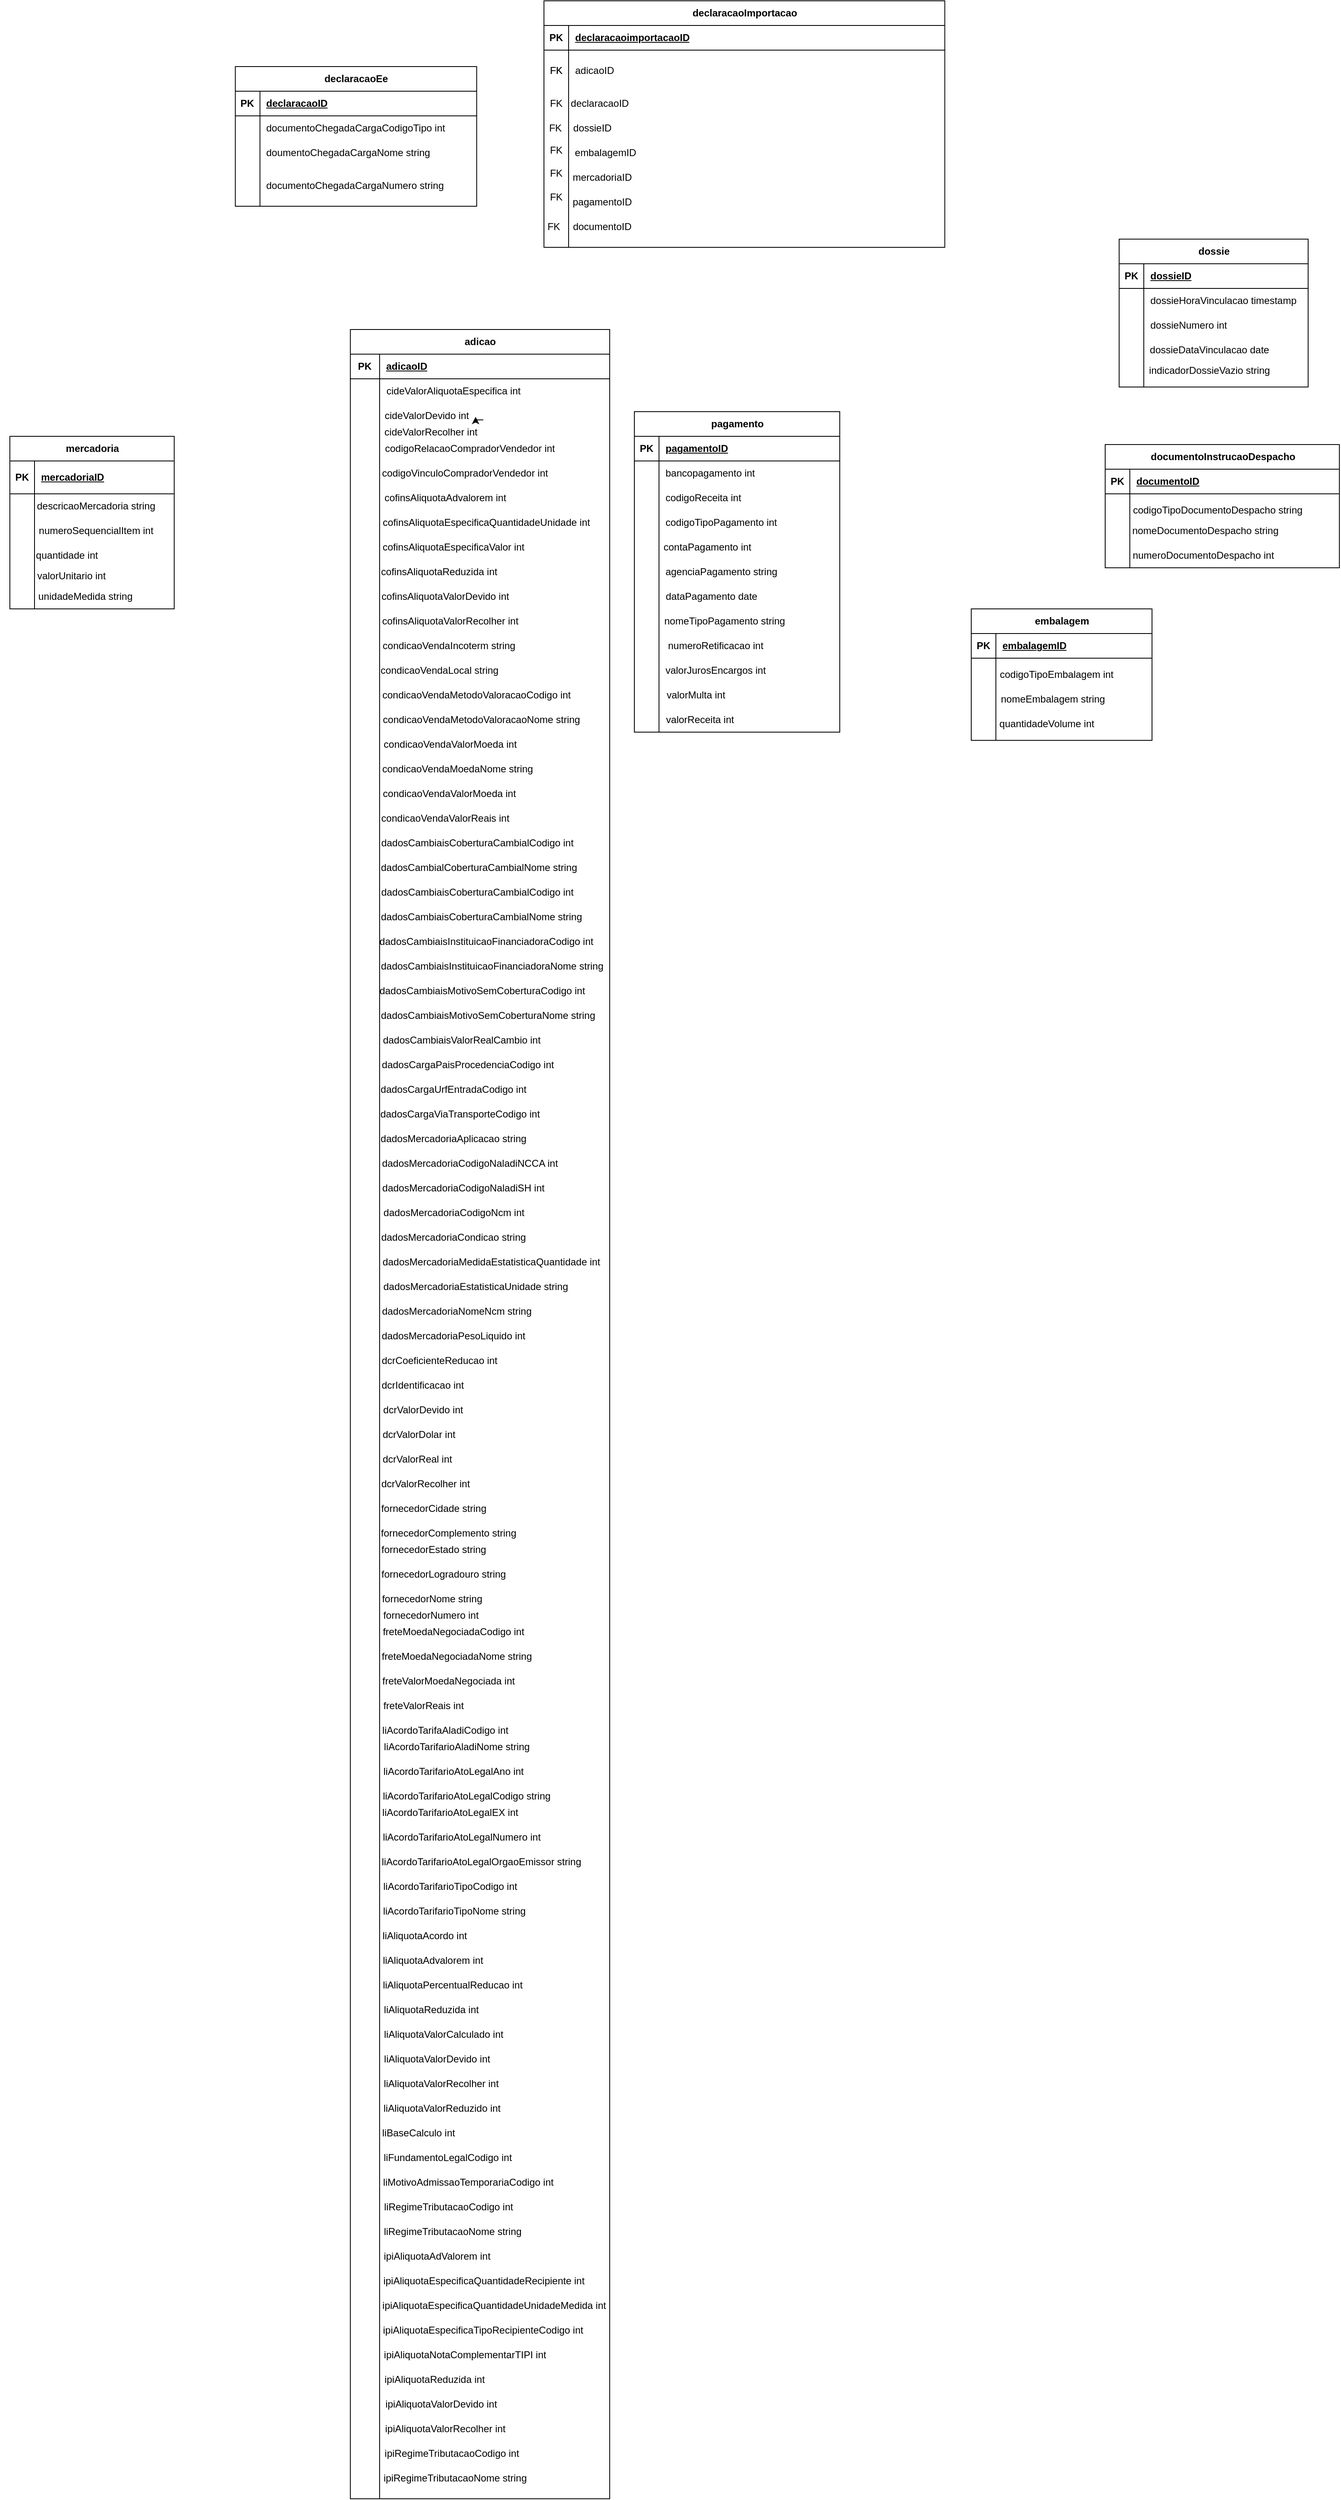 <mxfile version="24.8.3">
  <diagram id="R2lEEEUBdFMjLlhIrx00" name="Page-1">
    <mxGraphModel dx="2339" dy="810" grid="1" gridSize="10" guides="1" tooltips="1" connect="1" arrows="1" fold="1" page="1" pageScale="1" pageWidth="850" pageHeight="1100" math="0" shadow="0" extFonts="Permanent Marker^https://fonts.googleapis.com/css?family=Permanent+Marker">
      <root>
        <mxCell id="0" />
        <mxCell id="1" parent="0" />
        <mxCell id="q46EPYSh3qJfM6tuBAru-1" value="mercadoria" style="shape=table;startSize=30;container=1;collapsible=1;childLayout=tableLayout;fixedRows=1;rowLines=0;fontStyle=1;align=center;resizeLast=1;html=1;" parent="1" vertex="1">
          <mxGeometry x="-200" y="600" width="200" height="210" as="geometry" />
        </mxCell>
        <mxCell id="q46EPYSh3qJfM6tuBAru-2" value="" style="shape=tableRow;horizontal=0;startSize=0;swimlaneHead=0;swimlaneBody=0;fillColor=none;collapsible=0;dropTarget=0;points=[[0,0.5],[1,0.5]];portConstraint=eastwest;top=0;left=0;right=0;bottom=1;" parent="q46EPYSh3qJfM6tuBAru-1" vertex="1">
          <mxGeometry y="30" width="200" height="40" as="geometry" />
        </mxCell>
        <mxCell id="q46EPYSh3qJfM6tuBAru-3" value="PK" style="shape=partialRectangle;connectable=0;fillColor=none;top=0;left=0;bottom=0;right=0;fontStyle=1;overflow=hidden;whiteSpace=wrap;html=1;" parent="q46EPYSh3qJfM6tuBAru-2" vertex="1">
          <mxGeometry width="30" height="40" as="geometry">
            <mxRectangle width="30" height="40" as="alternateBounds" />
          </mxGeometry>
        </mxCell>
        <mxCell id="q46EPYSh3qJfM6tuBAru-4" value="mercadoriaID" style="shape=partialRectangle;connectable=0;fillColor=none;top=0;left=0;bottom=0;right=0;align=left;spacingLeft=6;fontStyle=5;overflow=hidden;whiteSpace=wrap;html=1;" parent="q46EPYSh3qJfM6tuBAru-2" vertex="1">
          <mxGeometry x="30" width="170" height="40" as="geometry">
            <mxRectangle width="170" height="40" as="alternateBounds" />
          </mxGeometry>
        </mxCell>
        <mxCell id="q46EPYSh3qJfM6tuBAru-5" value="" style="shape=tableRow;horizontal=0;startSize=0;swimlaneHead=0;swimlaneBody=0;fillColor=none;collapsible=0;dropTarget=0;points=[[0,0.5],[1,0.5]];portConstraint=eastwest;top=0;left=0;right=0;bottom=0;" parent="q46EPYSh3qJfM6tuBAru-1" vertex="1">
          <mxGeometry y="70" width="200" height="20" as="geometry" />
        </mxCell>
        <mxCell id="q46EPYSh3qJfM6tuBAru-6" value="" style="shape=partialRectangle;connectable=0;fillColor=none;top=0;left=0;bottom=0;right=0;editable=1;overflow=hidden;whiteSpace=wrap;html=1;" parent="q46EPYSh3qJfM6tuBAru-5" vertex="1">
          <mxGeometry width="30" height="20" as="geometry">
            <mxRectangle width="30" height="20" as="alternateBounds" />
          </mxGeometry>
        </mxCell>
        <mxCell id="q46EPYSh3qJfM6tuBAru-7" value="" style="shape=partialRectangle;connectable=0;fillColor=none;top=0;left=0;bottom=0;right=0;align=left;spacingLeft=6;overflow=hidden;whiteSpace=wrap;html=1;" parent="q46EPYSh3qJfM6tuBAru-5" vertex="1">
          <mxGeometry x="30" width="170" height="20" as="geometry">
            <mxRectangle width="170" height="20" as="alternateBounds" />
          </mxGeometry>
        </mxCell>
        <mxCell id="q46EPYSh3qJfM6tuBAru-8" value="" style="shape=tableRow;horizontal=0;startSize=0;swimlaneHead=0;swimlaneBody=0;fillColor=none;collapsible=0;dropTarget=0;points=[[0,0.5],[1,0.5]];portConstraint=eastwest;top=0;left=0;right=0;bottom=0;" parent="q46EPYSh3qJfM6tuBAru-1" vertex="1">
          <mxGeometry y="90" width="200" height="30" as="geometry" />
        </mxCell>
        <mxCell id="q46EPYSh3qJfM6tuBAru-9" value="" style="shape=partialRectangle;connectable=0;fillColor=none;top=0;left=0;bottom=0;right=0;editable=1;overflow=hidden;whiteSpace=wrap;html=1;" parent="q46EPYSh3qJfM6tuBAru-8" vertex="1">
          <mxGeometry width="30" height="30" as="geometry">
            <mxRectangle width="30" height="30" as="alternateBounds" />
          </mxGeometry>
        </mxCell>
        <mxCell id="q46EPYSh3qJfM6tuBAru-10" value="" style="shape=partialRectangle;connectable=0;fillColor=none;top=0;left=0;bottom=0;right=0;align=left;spacingLeft=6;overflow=hidden;whiteSpace=wrap;html=1;" parent="q46EPYSh3qJfM6tuBAru-8" vertex="1">
          <mxGeometry x="30" width="170" height="30" as="geometry">
            <mxRectangle width="170" height="30" as="alternateBounds" />
          </mxGeometry>
        </mxCell>
        <mxCell id="q46EPYSh3qJfM6tuBAru-11" value="" style="shape=tableRow;horizontal=0;startSize=0;swimlaneHead=0;swimlaneBody=0;fillColor=none;collapsible=0;dropTarget=0;points=[[0,0.5],[1,0.5]];portConstraint=eastwest;top=0;left=0;right=0;bottom=0;" parent="q46EPYSh3qJfM6tuBAru-1" vertex="1">
          <mxGeometry y="120" width="200" height="30" as="geometry" />
        </mxCell>
        <mxCell id="q46EPYSh3qJfM6tuBAru-12" value="" style="shape=partialRectangle;connectable=0;fillColor=none;top=0;left=0;bottom=0;right=0;editable=1;overflow=hidden;whiteSpace=wrap;html=1;" parent="q46EPYSh3qJfM6tuBAru-11" vertex="1">
          <mxGeometry width="30" height="30" as="geometry">
            <mxRectangle width="30" height="30" as="alternateBounds" />
          </mxGeometry>
        </mxCell>
        <mxCell id="q46EPYSh3qJfM6tuBAru-13" value="" style="shape=partialRectangle;connectable=0;fillColor=none;top=0;left=0;bottom=0;right=0;align=left;spacingLeft=6;overflow=hidden;whiteSpace=wrap;html=1;" parent="q46EPYSh3qJfM6tuBAru-11" vertex="1">
          <mxGeometry x="30" width="170" height="30" as="geometry">
            <mxRectangle width="170" height="30" as="alternateBounds" />
          </mxGeometry>
        </mxCell>
        <mxCell id="q46EPYSh3qJfM6tuBAru-40" value="adicao" style="shape=table;startSize=30;container=1;collapsible=1;childLayout=tableLayout;fixedRows=1;rowLines=0;fontStyle=1;align=center;resizeLast=1;html=1;" parent="1" vertex="1">
          <mxGeometry x="214.38" y="470" width="315.62" height="2640" as="geometry" />
        </mxCell>
        <mxCell id="q46EPYSh3qJfM6tuBAru-41" value="" style="shape=tableRow;horizontal=0;startSize=0;swimlaneHead=0;swimlaneBody=0;fillColor=none;collapsible=0;dropTarget=0;points=[[0,0.5],[1,0.5]];portConstraint=eastwest;top=0;left=0;right=0;bottom=1;" parent="q46EPYSh3qJfM6tuBAru-40" vertex="1">
          <mxGeometry y="30" width="315.62" height="30" as="geometry" />
        </mxCell>
        <mxCell id="q46EPYSh3qJfM6tuBAru-42" value="PK" style="shape=partialRectangle;connectable=0;fillColor=none;top=0;left=0;bottom=0;right=0;fontStyle=1;overflow=hidden;whiteSpace=wrap;html=1;" parent="q46EPYSh3qJfM6tuBAru-41" vertex="1">
          <mxGeometry width="35.62" height="30" as="geometry">
            <mxRectangle width="35.62" height="30" as="alternateBounds" />
          </mxGeometry>
        </mxCell>
        <mxCell id="q46EPYSh3qJfM6tuBAru-43" value="adicaoID" style="shape=partialRectangle;connectable=0;fillColor=none;top=0;left=0;bottom=0;right=0;align=left;spacingLeft=6;fontStyle=5;overflow=hidden;whiteSpace=wrap;html=1;" parent="q46EPYSh3qJfM6tuBAru-41" vertex="1">
          <mxGeometry x="35.62" width="280" height="30" as="geometry">
            <mxRectangle width="280" height="30" as="alternateBounds" />
          </mxGeometry>
        </mxCell>
        <mxCell id="q46EPYSh3qJfM6tuBAru-44" value="" style="shape=tableRow;horizontal=0;startSize=0;swimlaneHead=0;swimlaneBody=0;fillColor=none;collapsible=0;dropTarget=0;points=[[0,0.5],[1,0.5]];portConstraint=eastwest;top=0;left=0;right=0;bottom=0;" parent="q46EPYSh3qJfM6tuBAru-40" vertex="1">
          <mxGeometry y="60" width="315.62" height="730" as="geometry" />
        </mxCell>
        <mxCell id="q46EPYSh3qJfM6tuBAru-45" value="" style="shape=partialRectangle;connectable=0;fillColor=none;top=0;left=0;bottom=0;right=0;editable=1;overflow=hidden;whiteSpace=wrap;html=1;" parent="q46EPYSh3qJfM6tuBAru-44" vertex="1">
          <mxGeometry width="35.62" height="730" as="geometry">
            <mxRectangle width="35.62" height="730" as="alternateBounds" />
          </mxGeometry>
        </mxCell>
        <mxCell id="q46EPYSh3qJfM6tuBAru-46" value="" style="shape=partialRectangle;connectable=0;fillColor=none;top=0;left=0;bottom=0;right=0;align=left;spacingLeft=6;overflow=hidden;whiteSpace=wrap;html=1;" parent="q46EPYSh3qJfM6tuBAru-44" vertex="1">
          <mxGeometry x="35.62" width="280" height="730" as="geometry">
            <mxRectangle width="280" height="730" as="alternateBounds" />
          </mxGeometry>
        </mxCell>
        <mxCell id="q46EPYSh3qJfM6tuBAru-47" value="" style="shape=tableRow;horizontal=0;startSize=0;swimlaneHead=0;swimlaneBody=0;fillColor=none;collapsible=0;dropTarget=0;points=[[0,0.5],[1,0.5]];portConstraint=eastwest;top=0;left=0;right=0;bottom=0;" parent="q46EPYSh3qJfM6tuBAru-40" vertex="1">
          <mxGeometry y="790" width="315.62" height="790" as="geometry" />
        </mxCell>
        <mxCell id="q46EPYSh3qJfM6tuBAru-48" value="" style="shape=partialRectangle;connectable=0;fillColor=none;top=0;left=0;bottom=0;right=0;editable=1;overflow=hidden;whiteSpace=wrap;html=1;" parent="q46EPYSh3qJfM6tuBAru-47" vertex="1">
          <mxGeometry width="35.62" height="790" as="geometry">
            <mxRectangle width="35.62" height="790" as="alternateBounds" />
          </mxGeometry>
        </mxCell>
        <mxCell id="q46EPYSh3qJfM6tuBAru-49" value="&lt;span style=&quot;white-space: pre;&quot;&gt;&#x9;&lt;/span&gt;" style="shape=partialRectangle;connectable=0;fillColor=none;top=0;left=0;bottom=0;right=0;align=left;spacingLeft=6;overflow=hidden;whiteSpace=wrap;html=1;" parent="q46EPYSh3qJfM6tuBAru-47" vertex="1">
          <mxGeometry x="35.62" width="280" height="790" as="geometry">
            <mxRectangle width="280" height="790" as="alternateBounds" />
          </mxGeometry>
        </mxCell>
        <mxCell id="q46EPYSh3qJfM6tuBAru-50" value="" style="shape=tableRow;horizontal=0;startSize=0;swimlaneHead=0;swimlaneBody=0;fillColor=none;collapsible=0;dropTarget=0;points=[[0,0.5],[1,0.5]];portConstraint=eastwest;top=0;left=0;right=0;bottom=0;" parent="q46EPYSh3qJfM6tuBAru-40" vertex="1">
          <mxGeometry y="1580" width="315.62" height="1060" as="geometry" />
        </mxCell>
        <mxCell id="q46EPYSh3qJfM6tuBAru-51" value="" style="shape=partialRectangle;connectable=0;fillColor=none;top=0;left=0;bottom=0;right=0;editable=1;overflow=hidden;whiteSpace=wrap;html=1;" parent="q46EPYSh3qJfM6tuBAru-50" vertex="1">
          <mxGeometry width="35.62" height="1060" as="geometry">
            <mxRectangle width="35.62" height="1060" as="alternateBounds" />
          </mxGeometry>
        </mxCell>
        <mxCell id="q46EPYSh3qJfM6tuBAru-52" value="" style="shape=partialRectangle;connectable=0;fillColor=none;top=0;left=0;bottom=0;right=0;align=left;spacingLeft=6;overflow=hidden;whiteSpace=wrap;html=1;" parent="q46EPYSh3qJfM6tuBAru-50" vertex="1">
          <mxGeometry x="35.62" width="280" height="1060" as="geometry">
            <mxRectangle width="280" height="1060" as="alternateBounds" />
          </mxGeometry>
        </mxCell>
        <mxCell id="q46EPYSh3qJfM6tuBAru-53" value="documentoInstrucaoDespacho" style="shape=table;startSize=30;container=1;collapsible=1;childLayout=tableLayout;fixedRows=1;rowLines=0;fontStyle=1;align=center;resizeLast=1;html=1;" parent="1" vertex="1">
          <mxGeometry x="1133" y="610" width="285" height="150" as="geometry" />
        </mxCell>
        <mxCell id="q46EPYSh3qJfM6tuBAru-54" value="" style="shape=tableRow;horizontal=0;startSize=0;swimlaneHead=0;swimlaneBody=0;fillColor=none;collapsible=0;dropTarget=0;points=[[0,0.5],[1,0.5]];portConstraint=eastwest;top=0;left=0;right=0;bottom=1;" parent="q46EPYSh3qJfM6tuBAru-53" vertex="1">
          <mxGeometry y="30" width="285" height="30" as="geometry" />
        </mxCell>
        <mxCell id="q46EPYSh3qJfM6tuBAru-55" value="PK" style="shape=partialRectangle;connectable=0;fillColor=none;top=0;left=0;bottom=0;right=0;fontStyle=1;overflow=hidden;whiteSpace=wrap;html=1;" parent="q46EPYSh3qJfM6tuBAru-54" vertex="1">
          <mxGeometry width="30" height="30" as="geometry">
            <mxRectangle width="30" height="30" as="alternateBounds" />
          </mxGeometry>
        </mxCell>
        <mxCell id="q46EPYSh3qJfM6tuBAru-56" value="documentoID" style="shape=partialRectangle;connectable=0;fillColor=none;top=0;left=0;bottom=0;right=0;align=left;spacingLeft=6;fontStyle=5;overflow=hidden;whiteSpace=wrap;html=1;" parent="q46EPYSh3qJfM6tuBAru-54" vertex="1">
          <mxGeometry x="30" width="255" height="30" as="geometry">
            <mxRectangle width="255" height="30" as="alternateBounds" />
          </mxGeometry>
        </mxCell>
        <mxCell id="q46EPYSh3qJfM6tuBAru-57" value="" style="shape=tableRow;horizontal=0;startSize=0;swimlaneHead=0;swimlaneBody=0;fillColor=none;collapsible=0;dropTarget=0;points=[[0,0.5],[1,0.5]];portConstraint=eastwest;top=0;left=0;right=0;bottom=0;" parent="q46EPYSh3qJfM6tuBAru-53" vertex="1">
          <mxGeometry y="60" width="285" height="30" as="geometry" />
        </mxCell>
        <mxCell id="q46EPYSh3qJfM6tuBAru-58" value="" style="shape=partialRectangle;connectable=0;fillColor=none;top=0;left=0;bottom=0;right=0;editable=1;overflow=hidden;whiteSpace=wrap;html=1;" parent="q46EPYSh3qJfM6tuBAru-57" vertex="1">
          <mxGeometry width="30" height="30" as="geometry">
            <mxRectangle width="30" height="30" as="alternateBounds" />
          </mxGeometry>
        </mxCell>
        <mxCell id="q46EPYSh3qJfM6tuBAru-59" value="" style="shape=partialRectangle;connectable=0;fillColor=none;top=0;left=0;bottom=0;right=0;align=left;spacingLeft=6;overflow=hidden;whiteSpace=wrap;html=1;" parent="q46EPYSh3qJfM6tuBAru-57" vertex="1">
          <mxGeometry x="30" width="255" height="30" as="geometry">
            <mxRectangle width="255" height="30" as="alternateBounds" />
          </mxGeometry>
        </mxCell>
        <mxCell id="q46EPYSh3qJfM6tuBAru-60" value="" style="shape=tableRow;horizontal=0;startSize=0;swimlaneHead=0;swimlaneBody=0;fillColor=none;collapsible=0;dropTarget=0;points=[[0,0.5],[1,0.5]];portConstraint=eastwest;top=0;left=0;right=0;bottom=0;" parent="q46EPYSh3qJfM6tuBAru-53" vertex="1">
          <mxGeometry y="90" width="285" height="30" as="geometry" />
        </mxCell>
        <mxCell id="q46EPYSh3qJfM6tuBAru-61" value="" style="shape=partialRectangle;connectable=0;fillColor=none;top=0;left=0;bottom=0;right=0;editable=1;overflow=hidden;whiteSpace=wrap;html=1;" parent="q46EPYSh3qJfM6tuBAru-60" vertex="1">
          <mxGeometry width="30" height="30" as="geometry">
            <mxRectangle width="30" height="30" as="alternateBounds" />
          </mxGeometry>
        </mxCell>
        <mxCell id="q46EPYSh3qJfM6tuBAru-62" value="" style="shape=partialRectangle;connectable=0;fillColor=none;top=0;left=0;bottom=0;right=0;align=left;spacingLeft=6;overflow=hidden;whiteSpace=wrap;html=1;" parent="q46EPYSh3qJfM6tuBAru-60" vertex="1">
          <mxGeometry x="30" width="255" height="30" as="geometry">
            <mxRectangle width="255" height="30" as="alternateBounds" />
          </mxGeometry>
        </mxCell>
        <mxCell id="q46EPYSh3qJfM6tuBAru-63" value="" style="shape=tableRow;horizontal=0;startSize=0;swimlaneHead=0;swimlaneBody=0;fillColor=none;collapsible=0;dropTarget=0;points=[[0,0.5],[1,0.5]];portConstraint=eastwest;top=0;left=0;right=0;bottom=0;" parent="q46EPYSh3qJfM6tuBAru-53" vertex="1">
          <mxGeometry y="120" width="285" height="30" as="geometry" />
        </mxCell>
        <mxCell id="q46EPYSh3qJfM6tuBAru-64" value="" style="shape=partialRectangle;connectable=0;fillColor=none;top=0;left=0;bottom=0;right=0;editable=1;overflow=hidden;whiteSpace=wrap;html=1;" parent="q46EPYSh3qJfM6tuBAru-63" vertex="1">
          <mxGeometry width="30" height="30" as="geometry">
            <mxRectangle width="30" height="30" as="alternateBounds" />
          </mxGeometry>
        </mxCell>
        <mxCell id="q46EPYSh3qJfM6tuBAru-65" value="" style="shape=partialRectangle;connectable=0;fillColor=none;top=0;left=0;bottom=0;right=0;align=left;spacingLeft=6;overflow=hidden;whiteSpace=wrap;html=1;" parent="q46EPYSh3qJfM6tuBAru-63" vertex="1">
          <mxGeometry x="30" width="255" height="30" as="geometry">
            <mxRectangle width="255" height="30" as="alternateBounds" />
          </mxGeometry>
        </mxCell>
        <mxCell id="q46EPYSh3qJfM6tuBAru-105" value="declaracaoImportacao" style="shape=table;startSize=30;container=1;collapsible=1;childLayout=tableLayout;fixedRows=1;rowLines=0;fontStyle=1;align=center;resizeLast=1;html=1;" parent="1" vertex="1">
          <mxGeometry x="450" y="70" width="487.81" height="300" as="geometry" />
        </mxCell>
        <mxCell id="q46EPYSh3qJfM6tuBAru-106" value="" style="shape=tableRow;horizontal=0;startSize=0;swimlaneHead=0;swimlaneBody=0;fillColor=none;collapsible=0;dropTarget=0;points=[[0,0.5],[1,0.5]];portConstraint=eastwest;top=0;left=0;right=0;bottom=1;" parent="q46EPYSh3qJfM6tuBAru-105" vertex="1">
          <mxGeometry y="30" width="487.81" height="30" as="geometry" />
        </mxCell>
        <mxCell id="q46EPYSh3qJfM6tuBAru-107" value="PK" style="shape=partialRectangle;connectable=0;fillColor=none;top=0;left=0;bottom=0;right=0;fontStyle=1;overflow=hidden;whiteSpace=wrap;html=1;" parent="q46EPYSh3qJfM6tuBAru-106" vertex="1">
          <mxGeometry width="30" height="30" as="geometry">
            <mxRectangle width="30" height="30" as="alternateBounds" />
          </mxGeometry>
        </mxCell>
        <mxCell id="q46EPYSh3qJfM6tuBAru-108" value="declaracaoimportacaoID" style="shape=partialRectangle;connectable=0;fillColor=none;top=0;left=0;bottom=0;right=0;align=left;spacingLeft=6;fontStyle=5;overflow=hidden;whiteSpace=wrap;html=1;" parent="q46EPYSh3qJfM6tuBAru-106" vertex="1">
          <mxGeometry x="30" width="457.81" height="30" as="geometry">
            <mxRectangle width="457.81" height="30" as="alternateBounds" />
          </mxGeometry>
        </mxCell>
        <mxCell id="q46EPYSh3qJfM6tuBAru-109" value="" style="shape=tableRow;horizontal=0;startSize=0;swimlaneHead=0;swimlaneBody=0;fillColor=none;collapsible=0;dropTarget=0;points=[[0,0.5],[1,0.5]];portConstraint=eastwest;top=0;left=0;right=0;bottom=0;" parent="q46EPYSh3qJfM6tuBAru-105" vertex="1">
          <mxGeometry y="60" width="487.81" height="50" as="geometry" />
        </mxCell>
        <mxCell id="q46EPYSh3qJfM6tuBAru-110" value="FK" style="shape=partialRectangle;connectable=0;fillColor=none;top=0;left=0;bottom=0;right=0;editable=1;overflow=hidden;whiteSpace=wrap;html=1;" parent="q46EPYSh3qJfM6tuBAru-109" vertex="1">
          <mxGeometry width="30" height="50" as="geometry">
            <mxRectangle width="30" height="50" as="alternateBounds" />
          </mxGeometry>
        </mxCell>
        <mxCell id="q46EPYSh3qJfM6tuBAru-111" value="adicaoID" style="shape=partialRectangle;connectable=0;fillColor=none;top=0;left=0;bottom=0;right=0;align=left;spacingLeft=6;overflow=hidden;whiteSpace=wrap;html=1;" parent="q46EPYSh3qJfM6tuBAru-109" vertex="1">
          <mxGeometry x="30" width="457.81" height="50" as="geometry">
            <mxRectangle width="457.81" height="50" as="alternateBounds" />
          </mxGeometry>
        </mxCell>
        <mxCell id="q46EPYSh3qJfM6tuBAru-112" value="" style="shape=tableRow;horizontal=0;startSize=0;swimlaneHead=0;swimlaneBody=0;fillColor=none;collapsible=0;dropTarget=0;points=[[0,0.5],[1,0.5]];portConstraint=eastwest;top=0;left=0;right=0;bottom=0;" parent="q46EPYSh3qJfM6tuBAru-105" vertex="1">
          <mxGeometry y="110" width="487.81" height="50" as="geometry" />
        </mxCell>
        <mxCell id="q46EPYSh3qJfM6tuBAru-113" value="" style="shape=partialRectangle;connectable=0;fillColor=none;top=0;left=0;bottom=0;right=0;editable=1;overflow=hidden;whiteSpace=wrap;html=1;" parent="q46EPYSh3qJfM6tuBAru-112" vertex="1">
          <mxGeometry width="30" height="50" as="geometry">
            <mxRectangle width="30" height="50" as="alternateBounds" />
          </mxGeometry>
        </mxCell>
        <mxCell id="q46EPYSh3qJfM6tuBAru-114" value="" style="shape=partialRectangle;connectable=0;fillColor=none;top=0;left=0;bottom=0;right=0;align=left;spacingLeft=6;overflow=hidden;whiteSpace=wrap;html=1;" parent="q46EPYSh3qJfM6tuBAru-112" vertex="1">
          <mxGeometry x="30" width="457.81" height="50" as="geometry">
            <mxRectangle width="457.81" height="50" as="alternateBounds" />
          </mxGeometry>
        </mxCell>
        <mxCell id="q46EPYSh3qJfM6tuBAru-115" value="" style="shape=tableRow;horizontal=0;startSize=0;swimlaneHead=0;swimlaneBody=0;fillColor=none;collapsible=0;dropTarget=0;points=[[0,0.5],[1,0.5]];portConstraint=eastwest;top=0;left=0;right=0;bottom=0;" parent="q46EPYSh3qJfM6tuBAru-105" vertex="1">
          <mxGeometry y="160" width="487.81" height="100" as="geometry" />
        </mxCell>
        <mxCell id="q46EPYSh3qJfM6tuBAru-116" value="FK&lt;div&gt;&lt;br&gt;&lt;div&gt;FK&lt;/div&gt;&lt;div&gt;&lt;br&gt;&lt;/div&gt;&lt;div&gt;FK&lt;/div&gt;&lt;/div&gt;" style="shape=partialRectangle;connectable=0;fillColor=none;top=0;left=0;bottom=0;right=0;editable=1;overflow=hidden;whiteSpace=wrap;html=1;" parent="q46EPYSh3qJfM6tuBAru-115" vertex="1">
          <mxGeometry width="30" height="100" as="geometry">
            <mxRectangle width="30" height="100" as="alternateBounds" />
          </mxGeometry>
        </mxCell>
        <mxCell id="q46EPYSh3qJfM6tuBAru-117" value="" style="shape=partialRectangle;connectable=0;fillColor=none;top=0;left=0;bottom=0;right=0;align=left;spacingLeft=6;overflow=hidden;whiteSpace=wrap;html=1;" parent="q46EPYSh3qJfM6tuBAru-115" vertex="1">
          <mxGeometry x="30" width="457.81" height="100" as="geometry">
            <mxRectangle width="457.81" height="100" as="alternateBounds" />
          </mxGeometry>
        </mxCell>
        <mxCell id="q46EPYSh3qJfM6tuBAru-122" value="dossie" style="shape=table;startSize=30;container=1;collapsible=1;childLayout=tableLayout;fixedRows=1;rowLines=0;fontStyle=1;align=center;resizeLast=1;html=1;" parent="1" vertex="1">
          <mxGeometry x="1150" y="360" width="230" height="180" as="geometry" />
        </mxCell>
        <mxCell id="q46EPYSh3qJfM6tuBAru-123" value="" style="shape=tableRow;horizontal=0;startSize=0;swimlaneHead=0;swimlaneBody=0;fillColor=none;collapsible=0;dropTarget=0;points=[[0,0.5],[1,0.5]];portConstraint=eastwest;top=0;left=0;right=0;bottom=1;" parent="q46EPYSh3qJfM6tuBAru-122" vertex="1">
          <mxGeometry y="30" width="230" height="30" as="geometry" />
        </mxCell>
        <mxCell id="q46EPYSh3qJfM6tuBAru-124" value="PK" style="shape=partialRectangle;connectable=0;fillColor=none;top=0;left=0;bottom=0;right=0;fontStyle=1;overflow=hidden;whiteSpace=wrap;html=1;" parent="q46EPYSh3qJfM6tuBAru-123" vertex="1">
          <mxGeometry width="30" height="30" as="geometry">
            <mxRectangle width="30" height="30" as="alternateBounds" />
          </mxGeometry>
        </mxCell>
        <mxCell id="q46EPYSh3qJfM6tuBAru-125" value="dossieID" style="shape=partialRectangle;connectable=0;fillColor=none;top=0;left=0;bottom=0;right=0;align=left;spacingLeft=6;fontStyle=5;overflow=hidden;whiteSpace=wrap;html=1;" parent="q46EPYSh3qJfM6tuBAru-123" vertex="1">
          <mxGeometry x="30" width="200" height="30" as="geometry">
            <mxRectangle width="200" height="30" as="alternateBounds" />
          </mxGeometry>
        </mxCell>
        <mxCell id="q46EPYSh3qJfM6tuBAru-126" value="" style="shape=tableRow;horizontal=0;startSize=0;swimlaneHead=0;swimlaneBody=0;fillColor=none;collapsible=0;dropTarget=0;points=[[0,0.5],[1,0.5]];portConstraint=eastwest;top=0;left=0;right=0;bottom=0;" parent="q46EPYSh3qJfM6tuBAru-122" vertex="1">
          <mxGeometry y="60" width="230" height="30" as="geometry" />
        </mxCell>
        <mxCell id="q46EPYSh3qJfM6tuBAru-127" value="" style="shape=partialRectangle;connectable=0;fillColor=none;top=0;left=0;bottom=0;right=0;editable=1;overflow=hidden;whiteSpace=wrap;html=1;" parent="q46EPYSh3qJfM6tuBAru-126" vertex="1">
          <mxGeometry width="30" height="30" as="geometry">
            <mxRectangle width="30" height="30" as="alternateBounds" />
          </mxGeometry>
        </mxCell>
        <mxCell id="q46EPYSh3qJfM6tuBAru-128" value="dossieHoraVinculacao timestamp" style="shape=partialRectangle;connectable=0;fillColor=none;top=0;left=0;bottom=0;right=0;align=left;spacingLeft=6;overflow=hidden;whiteSpace=wrap;html=1;" parent="q46EPYSh3qJfM6tuBAru-126" vertex="1">
          <mxGeometry x="30" width="200" height="30" as="geometry">
            <mxRectangle width="200" height="30" as="alternateBounds" />
          </mxGeometry>
        </mxCell>
        <mxCell id="q46EPYSh3qJfM6tuBAru-129" value="" style="shape=tableRow;horizontal=0;startSize=0;swimlaneHead=0;swimlaneBody=0;fillColor=none;collapsible=0;dropTarget=0;points=[[0,0.5],[1,0.5]];portConstraint=eastwest;top=0;left=0;right=0;bottom=0;" parent="q46EPYSh3qJfM6tuBAru-122" vertex="1">
          <mxGeometry y="90" width="230" height="30" as="geometry" />
        </mxCell>
        <mxCell id="q46EPYSh3qJfM6tuBAru-130" value="" style="shape=partialRectangle;connectable=0;fillColor=none;top=0;left=0;bottom=0;right=0;editable=1;overflow=hidden;whiteSpace=wrap;html=1;" parent="q46EPYSh3qJfM6tuBAru-129" vertex="1">
          <mxGeometry width="30" height="30" as="geometry">
            <mxRectangle width="30" height="30" as="alternateBounds" />
          </mxGeometry>
        </mxCell>
        <mxCell id="q46EPYSh3qJfM6tuBAru-131" value="dossieNumero int" style="shape=partialRectangle;connectable=0;fillColor=none;top=0;left=0;bottom=0;right=0;align=left;spacingLeft=6;overflow=hidden;whiteSpace=wrap;html=1;" parent="q46EPYSh3qJfM6tuBAru-129" vertex="1">
          <mxGeometry x="30" width="200" height="30" as="geometry">
            <mxRectangle width="200" height="30" as="alternateBounds" />
          </mxGeometry>
        </mxCell>
        <mxCell id="q46EPYSh3qJfM6tuBAru-132" value="" style="shape=tableRow;horizontal=0;startSize=0;swimlaneHead=0;swimlaneBody=0;fillColor=none;collapsible=0;dropTarget=0;points=[[0,0.5],[1,0.5]];portConstraint=eastwest;top=0;left=0;right=0;bottom=0;" parent="q46EPYSh3qJfM6tuBAru-122" vertex="1">
          <mxGeometry y="120" width="230" height="40" as="geometry" />
        </mxCell>
        <mxCell id="q46EPYSh3qJfM6tuBAru-133" value="" style="shape=partialRectangle;connectable=0;fillColor=none;top=0;left=0;bottom=0;right=0;editable=1;overflow=hidden;whiteSpace=wrap;html=1;" parent="q46EPYSh3qJfM6tuBAru-132" vertex="1">
          <mxGeometry width="30" height="40" as="geometry">
            <mxRectangle width="30" height="40" as="alternateBounds" />
          </mxGeometry>
        </mxCell>
        <mxCell id="q46EPYSh3qJfM6tuBAru-134" value="&lt;span style=&quot;color: rgba(0, 0, 0, 0); font-family: monospace; font-size: 0px; text-wrap-mode: nowrap;&quot;&gt;%3CmxGraphModel%3E%3Croot%3E%3CmxCell%20id%3D%220%22%2F%3E%3CmxCell%20id%3D%221%22%20parent%3D%220%22%2F%3E%3CmxCell%20id%3D%222%22%20value%3D%22dossieDataVinculacao%20date%22%20style%3D%22text%3Bhtml%3D1%3Balign%3Dcenter%3BverticalAlign%3Dmiddle%3BwhiteSpace%3Dwrap%3Brounded%3D0%3B%22%20vertex%3D%221%22%20parent%3D%221%22%3E%3CmxGeometry%20x%3D%22900%22%20y%3D%22490%22%20width%3D%22230%22%20height%3D%2230%22%20as%3D%22geometry%22%2F%3E%3C%2FmxCell%3E%3C%2Froot%3E%3C%2FmxGraphModel%3E&lt;/span&gt;" style="shape=partialRectangle;connectable=0;fillColor=none;top=0;left=0;bottom=0;right=0;align=left;spacingLeft=6;overflow=hidden;whiteSpace=wrap;html=1;" parent="q46EPYSh3qJfM6tuBAru-132" vertex="1">
          <mxGeometry x="30" width="200" height="40" as="geometry">
            <mxRectangle width="200" height="40" as="alternateBounds" />
          </mxGeometry>
        </mxCell>
        <mxCell id="q46EPYSh3qJfM6tuBAru-138" value="valorUnitario int" style="text;html=1;align=center;verticalAlign=middle;whiteSpace=wrap;rounded=0;" parent="1" vertex="1">
          <mxGeometry x="-200" y="760" width="150" height="20" as="geometry" />
        </mxCell>
        <mxCell id="q46EPYSh3qJfM6tuBAru-144" value="" style="endArrow=none;html=1;rounded=0;" parent="1" edge="1">
          <mxGeometry width="50" height="50" relative="1" as="geometry">
            <mxPoint x="590" y="960" as="sourcePoint" />
            <mxPoint x="590" y="720" as="targetPoint" />
          </mxGeometry>
        </mxCell>
        <mxCell id="q46EPYSh3qJfM6tuBAru-145" value="contaPagamento int" style="text;html=1;align=center;verticalAlign=middle;whiteSpace=wrap;rounded=0;" parent="1" vertex="1">
          <mxGeometry x="548.75" y="720" width="200" height="30" as="geometry" />
        </mxCell>
        <mxCell id="q46EPYSh3qJfM6tuBAru-148" value="dataPagamento date" style="text;html=1;align=center;verticalAlign=middle;whiteSpace=wrap;rounded=0;" parent="1" vertex="1">
          <mxGeometry x="584.38" y="780" width="140" height="30" as="geometry" />
        </mxCell>
        <mxCell id="q46EPYSh3qJfM6tuBAru-151" value="nomeTipoPagamento string" style="text;html=1;align=center;verticalAlign=middle;whiteSpace=wrap;rounded=0;" parent="1" vertex="1">
          <mxGeometry x="570" y="810" width="200" height="30" as="geometry" />
        </mxCell>
        <mxCell id="q46EPYSh3qJfM6tuBAru-152" value="numeroRetificacao int" style="text;html=1;align=center;verticalAlign=middle;whiteSpace=wrap;rounded=0;" parent="1" vertex="1">
          <mxGeometry x="574.38" y="840" width="170" height="30" as="geometry" />
        </mxCell>
        <mxCell id="q46EPYSh3qJfM6tuBAru-154" value="valorJurosEncargos int" style="text;html=1;align=center;verticalAlign=middle;whiteSpace=wrap;rounded=0;" parent="1" vertex="1">
          <mxGeometry x="584.38" y="870" width="150" height="30" as="geometry" />
        </mxCell>
        <mxCell id="q46EPYSh3qJfM6tuBAru-155" value="valorMulta int" style="text;html=1;align=center;verticalAlign=middle;whiteSpace=wrap;rounded=0;" parent="1" vertex="1">
          <mxGeometry x="560" y="900" width="150" height="30" as="geometry" />
        </mxCell>
        <mxCell id="q46EPYSh3qJfM6tuBAru-158" value="valorReceita int" style="text;html=1;align=center;verticalAlign=middle;whiteSpace=wrap;rounded=0;" parent="1" vertex="1">
          <mxGeometry x="570" y="930" width="140" height="30" as="geometry" />
        </mxCell>
        <mxCell id="q46EPYSh3qJfM6tuBAru-160" value="descricaoMercadoria string" style="text;html=1;align=center;verticalAlign=middle;whiteSpace=wrap;rounded=0;" parent="1" vertex="1">
          <mxGeometry x="-180" y="670" width="170" height="30" as="geometry" />
        </mxCell>
        <mxCell id="q46EPYSh3qJfM6tuBAru-161" value="numeroSequencialItem int" style="text;html=1;align=center;verticalAlign=middle;whiteSpace=wrap;rounded=0;" parent="1" vertex="1">
          <mxGeometry x="-180" y="700" width="170" height="30" as="geometry" />
        </mxCell>
        <mxCell id="q46EPYSh3qJfM6tuBAru-162" value="quantidade int" style="text;html=1;align=center;verticalAlign=middle;whiteSpace=wrap;rounded=0;" parent="1" vertex="1">
          <mxGeometry x="-211.25" y="730" width="161.25" height="30" as="geometry" />
        </mxCell>
        <mxCell id="q46EPYSh3qJfM6tuBAru-164" value="unidadeMedida string" style="text;html=1;align=center;verticalAlign=middle;whiteSpace=wrap;rounded=0;" parent="1" vertex="1">
          <mxGeometry x="-187.5" y="780" width="157.5" height="30" as="geometry" />
        </mxCell>
        <mxCell id="q46EPYSh3qJfM6tuBAru-170" value="cideValorAliquotaEspecifica int" style="text;html=1;align=center;verticalAlign=middle;whiteSpace=wrap;rounded=0;" parent="1" vertex="1">
          <mxGeometry x="230" y="530" width="220" height="30" as="geometry" />
        </mxCell>
        <mxCell id="q46EPYSh3qJfM6tuBAru-171" value="cideValorDevido int" style="text;html=1;align=center;verticalAlign=middle;whiteSpace=wrap;rounded=0;" parent="1" vertex="1">
          <mxGeometry x="190" y="560" width="235" height="30" as="geometry" />
        </mxCell>
        <mxCell id="q46EPYSh3qJfM6tuBAru-172" value="cideValorRecolher int" style="text;html=1;align=center;verticalAlign=middle;whiteSpace=wrap;rounded=0;" parent="1" vertex="1">
          <mxGeometry x="185" y="580" width="255" height="30" as="geometry" />
        </mxCell>
        <mxCell id="q46EPYSh3qJfM6tuBAru-173" style="edgeStyle=orthogonalEdgeStyle;rounded=0;orthogonalLoop=1;jettySize=auto;html=1;exitX=0.75;exitY=0;exitDx=0;exitDy=0;entryX=0.713;entryY=-0.127;entryDx=0;entryDy=0;entryPerimeter=0;" parent="1" source="q46EPYSh3qJfM6tuBAru-172" target="q46EPYSh3qJfM6tuBAru-172" edge="1">
          <mxGeometry relative="1" as="geometry" />
        </mxCell>
        <mxCell id="q46EPYSh3qJfM6tuBAru-174" value="codigoRelacaoCompradorVendedor int" style="text;html=1;align=center;verticalAlign=middle;whiteSpace=wrap;rounded=0;" parent="1" vertex="1">
          <mxGeometry x="236.25" y="600" width="247.5" height="30" as="geometry" />
        </mxCell>
        <mxCell id="q46EPYSh3qJfM6tuBAru-175" value="codigoVinculoCompradorVendedor int" style="text;html=1;align=center;verticalAlign=middle;whiteSpace=wrap;rounded=0;" parent="1" vertex="1">
          <mxGeometry x="223.75" y="630" width="260" height="30" as="geometry" />
        </mxCell>
        <mxCell id="q46EPYSh3qJfM6tuBAru-178" value="cofinsAliquotaAdvalorem int" style="text;html=1;align=center;verticalAlign=middle;whiteSpace=wrap;rounded=0;" parent="1" vertex="1">
          <mxGeometry x="170" y="660" width="320" height="30" as="geometry" />
        </mxCell>
        <mxCell id="q46EPYSh3qJfM6tuBAru-180" value="cofinsAliquotaEspecificaQuantidadeUnidade int" style="text;html=1;align=center;verticalAlign=middle;whiteSpace=wrap;rounded=0;" parent="1" vertex="1">
          <mxGeometry x="215" y="690" width="330" height="30" as="geometry" />
        </mxCell>
        <mxCell id="q46EPYSh3qJfM6tuBAru-182" value="cofinsAliquotaEspecificaValor int" style="text;html=1;align=center;verticalAlign=middle;whiteSpace=wrap;rounded=0;" parent="1" vertex="1">
          <mxGeometry x="120" y="720" width="440" height="30" as="geometry" />
        </mxCell>
        <mxCell id="q46EPYSh3qJfM6tuBAru-183" value="cofinsAliquotaReduzida int" style="text;html=1;align=center;verticalAlign=middle;whiteSpace=wrap;rounded=0;" parent="1" vertex="1">
          <mxGeometry x="190" y="750" width="265" height="30" as="geometry" />
        </mxCell>
        <mxCell id="q46EPYSh3qJfM6tuBAru-203" value="cofinsAliquotaValorDevido int" style="text;html=1;align=center;verticalAlign=middle;whiteSpace=wrap;rounded=0;" parent="1" vertex="1">
          <mxGeometry x="105" y="780" width="450" height="30" as="geometry" />
        </mxCell>
        <mxCell id="q46EPYSh3qJfM6tuBAru-214" value="cofinsAliquotaValorRecolher int" style="text;html=1;align=center;verticalAlign=middle;whiteSpace=wrap;rounded=0;" parent="1" vertex="1">
          <mxGeometry x="146.25" y="810" width="380" height="30" as="geometry" />
        </mxCell>
        <mxCell id="q46EPYSh3qJfM6tuBAru-219" value="condicaoVendaIncoterm string" style="text;html=1;align=center;verticalAlign=middle;whiteSpace=wrap;rounded=0;" parent="1" vertex="1">
          <mxGeometry x="105" y="840" width="458.75" height="30" as="geometry" />
        </mxCell>
        <mxCell id="q46EPYSh3qJfM6tuBAru-221" value="condicaoVendaLocal string" style="text;html=1;align=center;verticalAlign=middle;whiteSpace=wrap;rounded=0;" parent="1" vertex="1">
          <mxGeometry x="132.5" y="870" width="380" height="30" as="geometry" />
        </mxCell>
        <mxCell id="q46EPYSh3qJfM6tuBAru-222" value="condicaoVendaMetodoValoracaoCodigo int" style="text;html=1;align=center;verticalAlign=middle;whiteSpace=wrap;rounded=0;" parent="1" vertex="1">
          <mxGeometry x="112.5" y="900" width="510" height="30" as="geometry" />
        </mxCell>
        <mxCell id="q46EPYSh3qJfM6tuBAru-223" value="condicaoVendaMetodoValoracaoNome string" style="text;html=1;align=center;verticalAlign=middle;whiteSpace=wrap;rounded=0;" parent="1" vertex="1">
          <mxGeometry x="223.75" y="930" width="300" height="30" as="geometry" />
        </mxCell>
        <mxCell id="q46EPYSh3qJfM6tuBAru-224" value="condicaoVendaValorMoeda int" style="text;html=1;align=center;verticalAlign=middle;whiteSpace=wrap;rounded=0;" parent="1" vertex="1">
          <mxGeometry x="181.25" y="960" width="310" height="30" as="geometry" />
        </mxCell>
        <mxCell id="q46EPYSh3qJfM6tuBAru-227" value="condicaoVendaMoedaNome string" style="text;html=1;align=center;verticalAlign=middle;whiteSpace=wrap;rounded=0;" parent="1" vertex="1">
          <mxGeometry x="162.5" y="990" width="363.75" height="30" as="geometry" />
        </mxCell>
        <mxCell id="q46EPYSh3qJfM6tuBAru-228" value="condicaoVendaValorMoeda int" style="text;html=1;align=center;verticalAlign=middle;whiteSpace=wrap;rounded=0;" parent="1" vertex="1">
          <mxGeometry x="226.56" y="1020" width="215.62" height="30" as="geometry" />
        </mxCell>
        <mxCell id="q46EPYSh3qJfM6tuBAru-230" value="condicaoVendaValorReais int" style="text;html=1;align=center;verticalAlign=middle;whiteSpace=wrap;rounded=0;" parent="1" vertex="1">
          <mxGeometry x="155" y="1050" width="350" height="30" as="geometry" />
        </mxCell>
        <mxCell id="q46EPYSh3qJfM6tuBAru-234" value="dadosCambiaisCoberturaCambialCodigo int" style="text;html=1;align=center;verticalAlign=middle;whiteSpace=wrap;rounded=0;" parent="1" vertex="1">
          <mxGeometry x="213.75" y="1080" width="310" height="30" as="geometry" />
        </mxCell>
        <mxCell id="q46EPYSh3qJfM6tuBAru-235" value="dadosCambialCoberturaCambialNome string" style="text;html=1;align=center;verticalAlign=middle;whiteSpace=wrap;rounded=0;" parent="1" vertex="1">
          <mxGeometry x="216.25" y="1110" width="310" height="30" as="geometry" />
        </mxCell>
        <mxCell id="q46EPYSh3qJfM6tuBAru-237" value="dadosCambiaisCoberturaCambialCodigo int" style="text;html=1;align=center;verticalAlign=middle;whiteSpace=wrap;rounded=0;" parent="1" vertex="1">
          <mxGeometry x="214.38" y="1140" width="310" height="30" as="geometry" />
        </mxCell>
        <mxCell id="q46EPYSh3qJfM6tuBAru-238" value="dadosCambiaisCoberturaCambialNome string" style="text;html=1;align=center;verticalAlign=middle;whiteSpace=wrap;rounded=0;" parent="1" vertex="1">
          <mxGeometry x="219.38" y="1170" width="310" height="30" as="geometry" />
        </mxCell>
        <mxCell id="q46EPYSh3qJfM6tuBAru-239" value="dadosCambiaisInstituicaoFinanciadoraCodigo int" style="text;html=1;align=center;verticalAlign=middle;whiteSpace=wrap;rounded=0;" parent="1" vertex="1">
          <mxGeometry x="227.81" y="1200" width="304.38" height="30" as="geometry" />
        </mxCell>
        <mxCell id="q46EPYSh3qJfM6tuBAru-243" value="dadosCambiaisInstituicaoFinanciadoraNome string" style="text;html=1;align=center;verticalAlign=middle;whiteSpace=wrap;rounded=0;" parent="1" vertex="1">
          <mxGeometry x="240.16" y="1230" width="294.06" height="30" as="geometry" />
        </mxCell>
        <mxCell id="q46EPYSh3qJfM6tuBAru-244" value="dadosCambiaisMotivoSemCoberturaCodigo int" style="text;html=1;align=center;verticalAlign=middle;whiteSpace=wrap;rounded=0;" parent="1" vertex="1">
          <mxGeometry x="200" y="1260" width="350" height="30" as="geometry" />
        </mxCell>
        <mxCell id="q46EPYSh3qJfM6tuBAru-246" value="dadosCambiaisMotivoSemCoberturaNome string" style="text;html=1;align=center;verticalAlign=middle;whiteSpace=wrap;rounded=0;" parent="1" vertex="1">
          <mxGeometry x="232.19" y="1290" width="300" height="30" as="geometry" />
        </mxCell>
        <mxCell id="q46EPYSh3qJfM6tuBAru-247" value="dadosCambiaisValorRealCambio int" style="text;html=1;align=center;verticalAlign=middle;whiteSpace=wrap;rounded=0;" parent="1" vertex="1">
          <mxGeometry x="195" y="1320" width="310" height="30" as="geometry" />
        </mxCell>
        <mxCell id="q46EPYSh3qJfM6tuBAru-248" value="dadosCargaPaisProcedenciaCodigo int" style="text;html=1;align=center;verticalAlign=middle;whiteSpace=wrap;rounded=0;" parent="1" vertex="1">
          <mxGeometry x="151.25" y="1350" width="412.5" height="30" as="geometry" />
        </mxCell>
        <mxCell id="q46EPYSh3qJfM6tuBAru-249" value="dadosCargaUrfEntradaCodigo int" style="text;html=1;align=center;verticalAlign=middle;whiteSpace=wrap;rounded=0;" parent="1" vertex="1">
          <mxGeometry x="165" y="1380" width="350" height="30" as="geometry" />
        </mxCell>
        <mxCell id="q46EPYSh3qJfM6tuBAru-250" value="dadosCargaViaTransporteCodigo int" style="text;html=1;align=center;verticalAlign=middle;whiteSpace=wrap;rounded=0;" parent="1" vertex="1">
          <mxGeometry x="182.5" y="1410" width="330" height="30" as="geometry" />
        </mxCell>
        <mxCell id="q46EPYSh3qJfM6tuBAru-254" value="dadosMercadoriaAplicacao string" style="text;html=1;align=center;verticalAlign=middle;whiteSpace=wrap;rounded=0;" parent="1" vertex="1">
          <mxGeometry x="185" y="1440" width="310" height="30" as="geometry" />
        </mxCell>
        <mxCell id="q46EPYSh3qJfM6tuBAru-255" value="dadosMercadoriaCodigoNaladiNCCA int" style="text;html=1;align=center;verticalAlign=middle;whiteSpace=wrap;rounded=0;" parent="1" vertex="1">
          <mxGeometry x="205" y="1470" width="310" height="30" as="geometry" />
        </mxCell>
        <mxCell id="q46EPYSh3qJfM6tuBAru-256" value="dadosMercadoriaCodigoNaladiSH int" style="text;html=1;align=center;verticalAlign=middle;whiteSpace=wrap;rounded=0;" parent="1" vertex="1">
          <mxGeometry x="195" y="1500" width="313.75" height="30" as="geometry" />
        </mxCell>
        <mxCell id="q46EPYSh3qJfM6tuBAru-259" value="dadosMercadoriaCodigoNcm int" style="text;html=1;align=center;verticalAlign=middle;whiteSpace=wrap;rounded=0;" parent="1" vertex="1">
          <mxGeometry x="217.5" y="1530" width="245" height="30" as="geometry" />
        </mxCell>
        <mxCell id="q46EPYSh3qJfM6tuBAru-261" value="dadosMercadoriaCondicao string" style="text;html=1;align=center;verticalAlign=middle;whiteSpace=wrap;rounded=0;" parent="1" vertex="1">
          <mxGeometry x="225" y="1560" width="230" height="30" as="geometry" />
        </mxCell>
        <mxCell id="q46EPYSh3qJfM6tuBAru-267" value="dadosMercadoriaMedidaEstatisticaQuantidade int" style="text;html=1;align=center;verticalAlign=middle;whiteSpace=wrap;rounded=0;" parent="1" vertex="1">
          <mxGeometry x="181.25" y="1590" width="410" height="30" as="geometry" />
        </mxCell>
        <mxCell id="q46EPYSh3qJfM6tuBAru-268" value="dadosMercadoriaEstatisticaUnidade string" style="text;html=1;align=center;verticalAlign=middle;whiteSpace=wrap;rounded=0;" parent="1" vertex="1">
          <mxGeometry x="232.19" y="1620" width="270" height="30" as="geometry" />
        </mxCell>
        <mxCell id="q46EPYSh3qJfM6tuBAru-282" value="dadosMercadoriaNomeNcm string" style="text;html=1;align=center;verticalAlign=middle;whiteSpace=wrap;rounded=0;" parent="1" vertex="1">
          <mxGeometry x="194.38" y="1650" width="300" height="30" as="geometry" />
        </mxCell>
        <mxCell id="q46EPYSh3qJfM6tuBAru-283" value="dadosMercadoriaPesoLiquido int" style="text;html=1;align=center;verticalAlign=middle;whiteSpace=wrap;rounded=0;" parent="1" vertex="1">
          <mxGeometry x="165" y="1680" width="350" height="30" as="geometry" />
        </mxCell>
        <mxCell id="q46EPYSh3qJfM6tuBAru-285" value="dcrCoeficienteReducao int" style="text;html=1;align=center;verticalAlign=middle;whiteSpace=wrap;rounded=0;" parent="1" vertex="1">
          <mxGeometry x="147.5" y="1710" width="350" height="30" as="geometry" />
        </mxCell>
        <mxCell id="q46EPYSh3qJfM6tuBAru-287" value="dcrIdentificacao int" style="text;html=1;align=center;verticalAlign=middle;whiteSpace=wrap;rounded=0;" parent="1" vertex="1">
          <mxGeometry x="185" y="1740" width="235" height="30" as="geometry" />
        </mxCell>
        <mxCell id="q46EPYSh3qJfM6tuBAru-289" value="dcrValorDevido int" style="text;html=1;align=center;verticalAlign=middle;whiteSpace=wrap;rounded=0;" parent="1" vertex="1">
          <mxGeometry x="117.5" y="1770" width="370" height="30" as="geometry" />
        </mxCell>
        <mxCell id="q46EPYSh3qJfM6tuBAru-292" value="dcrValorDolar int" style="text;html=1;align=center;verticalAlign=middle;whiteSpace=wrap;rounded=0;" parent="1" vertex="1">
          <mxGeometry x="213.75" y="1800" width="168.12" height="30" as="geometry" />
        </mxCell>
        <mxCell id="q46EPYSh3qJfM6tuBAru-298" value="dcrValorReal int" style="text;html=1;align=center;verticalAlign=middle;whiteSpace=wrap;rounded=0;" parent="1" vertex="1">
          <mxGeometry x="90" y="1830" width="412.19" height="30" as="geometry" />
        </mxCell>
        <mxCell id="q46EPYSh3qJfM6tuBAru-299" value="dcrValorRecolher int" style="text;html=1;align=center;verticalAlign=middle;whiteSpace=wrap;rounded=0;" parent="1" vertex="1">
          <mxGeometry x="121.25" y="1860" width="370" height="30" as="geometry" />
        </mxCell>
        <mxCell id="q46EPYSh3qJfM6tuBAru-300" value="fornecedorCidade string" style="text;html=1;align=center;verticalAlign=middle;whiteSpace=wrap;rounded=0;" parent="1" vertex="1">
          <mxGeometry x="146.25" y="1890" width="340" height="30" as="geometry" />
        </mxCell>
        <mxCell id="q46EPYSh3qJfM6tuBAru-302" value="fornecedorComplemento string" style="text;html=1;align=center;verticalAlign=middle;whiteSpace=wrap;rounded=0;" parent="1" vertex="1">
          <mxGeometry x="89.37" y="1920" width="490" height="30" as="geometry" />
        </mxCell>
        <mxCell id="q46EPYSh3qJfM6tuBAru-337" value="fornecedorEstado string" style="text;html=1;align=center;verticalAlign=middle;whiteSpace=wrap;rounded=0;" parent="1" vertex="1">
          <mxGeometry x="154.38" y="1940" width="323.75" height="30" as="geometry" />
        </mxCell>
        <mxCell id="q46EPYSh3qJfM6tuBAru-338" value="fornecedorLogradouro string" style="text;html=1;align=center;verticalAlign=middle;whiteSpace=wrap;rounded=0;" parent="1" vertex="1">
          <mxGeometry x="117.5" y="1970" width="420" height="30" as="geometry" />
        </mxCell>
        <mxCell id="q46EPYSh3qJfM6tuBAru-341" value="fornecedorNome string" style="text;html=1;align=center;verticalAlign=middle;whiteSpace=wrap;rounded=0;" parent="1" vertex="1">
          <mxGeometry x="89.37" y="2000" width="450" height="30" as="geometry" />
        </mxCell>
        <mxCell id="q46EPYSh3qJfM6tuBAru-342" value="fornecedorNumero int" style="text;html=1;align=center;verticalAlign=middle;whiteSpace=wrap;rounded=0;" parent="1" vertex="1">
          <mxGeometry x="165" y="2020" width="295" height="30" as="geometry" />
        </mxCell>
        <mxCell id="q46EPYSh3qJfM6tuBAru-344" value="freteMoedaNegociadaCodigo int" style="text;html=1;align=center;verticalAlign=middle;whiteSpace=wrap;rounded=0;" parent="1" vertex="1">
          <mxGeometry x="70" y="2040" width="540" height="30" as="geometry" />
        </mxCell>
        <mxCell id="q46EPYSh3qJfM6tuBAru-345" value="freteMoedaNegociadaNome string" style="text;html=1;align=center;verticalAlign=middle;whiteSpace=wrap;rounded=0;" parent="1" vertex="1">
          <mxGeometry x="74.38" y="2070" width="540" height="30" as="geometry" />
        </mxCell>
        <mxCell id="q46EPYSh3qJfM6tuBAru-346" value="freteValorMoedaNegociada int" style="text;html=1;align=center;verticalAlign=middle;whiteSpace=wrap;rounded=0;" parent="1" vertex="1">
          <mxGeometry x="143.75" y="2100" width="380" height="30" as="geometry" />
        </mxCell>
        <mxCell id="q46EPYSh3qJfM6tuBAru-347" value="freteValorReais int" style="text;html=1;align=center;verticalAlign=middle;whiteSpace=wrap;rounded=0;" parent="1" vertex="1">
          <mxGeometry x="81.88" y="2130" width="442.5" height="30" as="geometry" />
        </mxCell>
        <mxCell id="q46EPYSh3qJfM6tuBAru-348" value="liAcordoTarifaAladiCodigo int" style="text;html=1;align=center;verticalAlign=middle;whiteSpace=wrap;rounded=0;" parent="1" vertex="1">
          <mxGeometry x="185" y="2160" width="290" height="30" as="geometry" />
        </mxCell>
        <mxCell id="q46EPYSh3qJfM6tuBAru-349" value="liAcordoTarifarioAladiNome string" style="text;html=1;align=center;verticalAlign=middle;whiteSpace=wrap;rounded=0;" parent="1" vertex="1">
          <mxGeometry x="104.38" y="2180" width="480" height="30" as="geometry" />
        </mxCell>
        <mxCell id="q46EPYSh3qJfM6tuBAru-350" value="liAcordoTarifarioAtoLegalAno int" style="text;html=1;align=center;verticalAlign=middle;whiteSpace=wrap;rounded=0;" parent="1" vertex="1">
          <mxGeometry x="110" y="2210" width="460" height="30" as="geometry" />
        </mxCell>
        <mxCell id="q46EPYSh3qJfM6tuBAru-371" value="liAcordoTarifarioAtoLegalCodigo string" style="text;html=1;align=center;verticalAlign=middle;whiteSpace=wrap;rounded=0;" parent="1" vertex="1">
          <mxGeometry x="236.25" y="2240" width="240" height="30" as="geometry" />
        </mxCell>
        <mxCell id="q46EPYSh3qJfM6tuBAru-373" value="liAcordoTarifarioAtoLegalEX int" style="text;html=1;align=center;verticalAlign=middle;whiteSpace=wrap;rounded=0;" parent="1" vertex="1">
          <mxGeometry x="146.25" y="2260" width="380" height="30" as="geometry" />
        </mxCell>
        <mxCell id="q46EPYSh3qJfM6tuBAru-376" value="liAcordoTarifarioAtoLegalNumero int" style="text;html=1;align=center;verticalAlign=middle;whiteSpace=wrap;rounded=0;" parent="1" vertex="1">
          <mxGeometry x="130" y="2290" width="440" height="30" as="geometry" />
        </mxCell>
        <mxCell id="q46EPYSh3qJfM6tuBAru-377" value="liAcordoTarifarioAtoLegalOrgaoEmissor string" style="text;html=1;align=center;verticalAlign=middle;whiteSpace=wrap;rounded=0;" parent="1" vertex="1">
          <mxGeometry x="118.75" y="2320" width="510" height="30" as="geometry" />
        </mxCell>
        <mxCell id="q46EPYSh3qJfM6tuBAru-379" value="liAcordoTarifarioTipoCodigo int" style="text;html=1;align=center;verticalAlign=middle;whiteSpace=wrap;rounded=0;" parent="1" vertex="1">
          <mxGeometry x="146.25" y="2350" width="380" height="30" as="geometry" />
        </mxCell>
        <mxCell id="q46EPYSh3qJfM6tuBAru-401" value="liAcordoTarifarioTipoNome string" style="text;html=1;align=center;verticalAlign=middle;whiteSpace=wrap;rounded=0;" parent="1" vertex="1">
          <mxGeometry x="156.25" y="2380" width="370" height="30" as="geometry" />
        </mxCell>
        <mxCell id="q46EPYSh3qJfM6tuBAru-402" value="liAliquotaAcordo int" style="text;html=1;align=center;verticalAlign=middle;whiteSpace=wrap;rounded=0;" parent="1" vertex="1">
          <mxGeometry x="155" y="2410" width="300" height="30" as="geometry" />
        </mxCell>
        <mxCell id="q46EPYSh3qJfM6tuBAru-403" value="liAliquotaAdvalorem int" style="text;html=1;align=center;verticalAlign=middle;whiteSpace=wrap;rounded=0;" parent="1" vertex="1">
          <mxGeometry x="155" y="2440" width="320" height="30" as="geometry" />
        </mxCell>
        <mxCell id="q46EPYSh3qJfM6tuBAru-406" value="liAliquotaPercentualReducao int" style="text;html=1;align=center;verticalAlign=middle;whiteSpace=wrap;rounded=0;" parent="1" vertex="1">
          <mxGeometry x="104.38" y="2470" width="470" height="30" as="geometry" />
        </mxCell>
        <mxCell id="q46EPYSh3qJfM6tuBAru-407" value="liAliquotaReduzida int" style="text;html=1;align=center;verticalAlign=middle;whiteSpace=wrap;rounded=0;" parent="1" vertex="1">
          <mxGeometry x="132.5" y="2500" width="360" height="30" as="geometry" />
        </mxCell>
        <mxCell id="q46EPYSh3qJfM6tuBAru-408" value="liAliquotaValorCalculado int" style="text;html=1;align=center;verticalAlign=middle;whiteSpace=wrap;rounded=0;" parent="1" vertex="1">
          <mxGeometry x="212.5" y="2530" width="230" height="30" as="geometry" />
        </mxCell>
        <mxCell id="q46EPYSh3qJfM6tuBAru-409" value="liAliquotaValorDevido int" style="text;html=1;align=center;verticalAlign=middle;whiteSpace=wrap;rounded=0;" parent="1" vertex="1">
          <mxGeometry x="170" y="2560" width="300" height="30" as="geometry" />
        </mxCell>
        <mxCell id="q46EPYSh3qJfM6tuBAru-414" value="liAliquotaValorRecolher int" style="text;html=1;align=center;verticalAlign=middle;whiteSpace=wrap;rounded=0;" parent="1" vertex="1">
          <mxGeometry x="190" y="2590" width="270" height="30" as="geometry" />
        </mxCell>
        <mxCell id="q46EPYSh3qJfM6tuBAru-416" value="liAliquotaValorReduzido int" style="text;html=1;align=center;verticalAlign=middle;whiteSpace=wrap;rounded=0;" parent="1" vertex="1">
          <mxGeometry x="181.25" y="2620" width="290" height="30" as="geometry" />
        </mxCell>
        <mxCell id="q46EPYSh3qJfM6tuBAru-417" value="liBaseCalculo int" style="text;html=1;align=center;verticalAlign=middle;whiteSpace=wrap;rounded=0;" parent="1" vertex="1">
          <mxGeometry x="185.31" y="2650" width="225" height="30" as="geometry" />
        </mxCell>
        <mxCell id="q46EPYSh3qJfM6tuBAru-418" value="liFundamentoLegalCodigo int" style="text;html=1;align=center;verticalAlign=middle;whiteSpace=wrap;rounded=0;" parent="1" vertex="1">
          <mxGeometry x="147.5" y="2680" width="370" height="30" as="geometry" />
        </mxCell>
        <mxCell id="q46EPYSh3qJfM6tuBAru-419" value="liMotivoAdmissaoTemporariaCodigo int" style="text;html=1;align=center;verticalAlign=middle;whiteSpace=wrap;rounded=0;" parent="1" vertex="1">
          <mxGeometry x="227.5" y="2710" width="260" height="30" as="geometry" />
        </mxCell>
        <mxCell id="q46EPYSh3qJfM6tuBAru-421" value="liRegimeTributacaoCodigo int" style="text;html=1;align=center;verticalAlign=middle;whiteSpace=wrap;rounded=0;" parent="1" vertex="1">
          <mxGeometry x="184.37" y="2740" width="300" height="30" as="geometry" />
        </mxCell>
        <mxCell id="q46EPYSh3qJfM6tuBAru-424" value="liRegimeTributacaoNome string" style="text;html=1;align=center;verticalAlign=middle;whiteSpace=wrap;rounded=0;" parent="1" vertex="1">
          <mxGeometry x="164.38" y="2770" width="350" height="30" as="geometry" />
        </mxCell>
        <mxCell id="q46EPYSh3qJfM6tuBAru-425" value="ipiAliquotaAdValorem int" style="text;html=1;align=center;verticalAlign=middle;whiteSpace=wrap;rounded=0;" parent="1" vertex="1">
          <mxGeometry x="70" y="2800" width="500" height="30" as="geometry" />
        </mxCell>
        <mxCell id="q46EPYSh3qJfM6tuBAru-426" value="ipiAliquotaEspecificaQuantidadeRecipiente int" style="text;html=1;align=center;verticalAlign=middle;whiteSpace=wrap;rounded=0;" parent="1" vertex="1">
          <mxGeometry x="252.19" y="2830" width="250" height="30" as="geometry" />
        </mxCell>
        <mxCell id="q46EPYSh3qJfM6tuBAru-447" value="ipiAliquotaEspecificaQuantidadeUnidadeMedida int" style="text;html=1;align=center;verticalAlign=middle;whiteSpace=wrap;rounded=0;" parent="1" vertex="1">
          <mxGeometry x="182.5" y="2860" width="412.5" height="30" as="geometry" />
        </mxCell>
        <mxCell id="q46EPYSh3qJfM6tuBAru-450" value="ipiAliquotaEspecificaTipoRecipienteCodigo int" style="text;html=1;align=center;verticalAlign=middle;whiteSpace=wrap;rounded=0;" parent="1" vertex="1">
          <mxGeometry x="161.25" y="2890" width="430" height="30" as="geometry" />
        </mxCell>
        <mxCell id="q46EPYSh3qJfM6tuBAru-451" value="ipiAliquotaNotaComplementarTIPI int" style="text;html=1;align=center;verticalAlign=middle;whiteSpace=wrap;rounded=0;" parent="1" vertex="1">
          <mxGeometry x="158.75" y="2920" width="390" height="30" as="geometry" />
        </mxCell>
        <mxCell id="q46EPYSh3qJfM6tuBAru-452" value="ipiAliquotaReduzida int" style="text;html=1;align=center;verticalAlign=middle;whiteSpace=wrap;rounded=0;" parent="1" vertex="1">
          <mxGeometry x="192.18" y="2950" width="250" height="30" as="geometry" />
        </mxCell>
        <mxCell id="q46EPYSh3qJfM6tuBAru-453" value="ipiAliquotaValorDevido int" style="text;html=1;align=center;verticalAlign=middle;whiteSpace=wrap;rounded=0;" parent="1" vertex="1">
          <mxGeometry x="145" y="2980" width="360" height="30" as="geometry" />
        </mxCell>
        <mxCell id="q46EPYSh3qJfM6tuBAru-458" value="ipiAliquotaValorRecolher int" style="text;html=1;align=center;verticalAlign=middle;whiteSpace=wrap;rounded=0;" parent="1" vertex="1">
          <mxGeometry x="225" y="3010" width="210" height="30" as="geometry" />
        </mxCell>
        <mxCell id="q46EPYSh3qJfM6tuBAru-459" value="ipiRegimeTributacaoCodigo int" style="text;html=1;align=center;verticalAlign=middle;whiteSpace=wrap;rounded=0;" parent="1" vertex="1">
          <mxGeometry x="147.5" y="3040" width="380" height="30" as="geometry" />
        </mxCell>
        <mxCell id="q46EPYSh3qJfM6tuBAru-460" value="ipiRegimeTributacaoNome string" style="text;html=1;align=center;verticalAlign=middle;whiteSpace=wrap;rounded=0;" parent="1" vertex="1">
          <mxGeometry x="182.19" y="3070" width="320" height="30" as="geometry" />
        </mxCell>
        <mxCell id="q46EPYSh3qJfM6tuBAru-461" value="embalagem" style="shape=table;startSize=30;container=1;collapsible=1;childLayout=tableLayout;fixedRows=1;rowLines=0;fontStyle=1;align=center;resizeLast=1;html=1;" parent="1" vertex="1">
          <mxGeometry x="970" y="810" width="220" height="160" as="geometry" />
        </mxCell>
        <mxCell id="q46EPYSh3qJfM6tuBAru-462" value="" style="shape=tableRow;horizontal=0;startSize=0;swimlaneHead=0;swimlaneBody=0;fillColor=none;collapsible=0;dropTarget=0;points=[[0,0.5],[1,0.5]];portConstraint=eastwest;top=0;left=0;right=0;bottom=1;" parent="q46EPYSh3qJfM6tuBAru-461" vertex="1">
          <mxGeometry y="30" width="220" height="30" as="geometry" />
        </mxCell>
        <mxCell id="q46EPYSh3qJfM6tuBAru-463" value="PK" style="shape=partialRectangle;connectable=0;fillColor=none;top=0;left=0;bottom=0;right=0;fontStyle=1;overflow=hidden;whiteSpace=wrap;html=1;" parent="q46EPYSh3qJfM6tuBAru-462" vertex="1">
          <mxGeometry width="30" height="30" as="geometry">
            <mxRectangle width="30" height="30" as="alternateBounds" />
          </mxGeometry>
        </mxCell>
        <mxCell id="q46EPYSh3qJfM6tuBAru-464" value="embalagemID" style="shape=partialRectangle;connectable=0;fillColor=none;top=0;left=0;bottom=0;right=0;align=left;spacingLeft=6;fontStyle=5;overflow=hidden;whiteSpace=wrap;html=1;" parent="q46EPYSh3qJfM6tuBAru-462" vertex="1">
          <mxGeometry x="30" width="190" height="30" as="geometry">
            <mxRectangle width="190" height="30" as="alternateBounds" />
          </mxGeometry>
        </mxCell>
        <mxCell id="q46EPYSh3qJfM6tuBAru-465" value="" style="shape=tableRow;horizontal=0;startSize=0;swimlaneHead=0;swimlaneBody=0;fillColor=none;collapsible=0;dropTarget=0;points=[[0,0.5],[1,0.5]];portConstraint=eastwest;top=0;left=0;right=0;bottom=0;" parent="q46EPYSh3qJfM6tuBAru-461" vertex="1">
          <mxGeometry y="60" width="220" height="20" as="geometry" />
        </mxCell>
        <mxCell id="q46EPYSh3qJfM6tuBAru-466" value="" style="shape=partialRectangle;connectable=0;fillColor=none;top=0;left=0;bottom=0;right=0;editable=1;overflow=hidden;whiteSpace=wrap;html=1;" parent="q46EPYSh3qJfM6tuBAru-465" vertex="1">
          <mxGeometry width="30" height="20" as="geometry">
            <mxRectangle width="30" height="20" as="alternateBounds" />
          </mxGeometry>
        </mxCell>
        <mxCell id="q46EPYSh3qJfM6tuBAru-467" value="" style="shape=partialRectangle;connectable=0;fillColor=none;top=0;left=0;bottom=0;right=0;align=left;spacingLeft=6;overflow=hidden;whiteSpace=wrap;html=1;" parent="q46EPYSh3qJfM6tuBAru-465" vertex="1">
          <mxGeometry x="30" width="190" height="20" as="geometry">
            <mxRectangle width="190" height="20" as="alternateBounds" />
          </mxGeometry>
        </mxCell>
        <mxCell id="q46EPYSh3qJfM6tuBAru-468" value="" style="shape=tableRow;horizontal=0;startSize=0;swimlaneHead=0;swimlaneBody=0;fillColor=none;collapsible=0;dropTarget=0;points=[[0,0.5],[1,0.5]];portConstraint=eastwest;top=0;left=0;right=0;bottom=0;" parent="q46EPYSh3qJfM6tuBAru-461" vertex="1">
          <mxGeometry y="80" width="220" height="80" as="geometry" />
        </mxCell>
        <mxCell id="q46EPYSh3qJfM6tuBAru-469" value="" style="shape=partialRectangle;connectable=0;fillColor=none;top=0;left=0;bottom=0;right=0;editable=1;overflow=hidden;whiteSpace=wrap;html=1;" parent="q46EPYSh3qJfM6tuBAru-468" vertex="1">
          <mxGeometry width="30" height="80" as="geometry">
            <mxRectangle width="30" height="80" as="alternateBounds" />
          </mxGeometry>
        </mxCell>
        <mxCell id="q46EPYSh3qJfM6tuBAru-470" value="" style="shape=partialRectangle;connectable=0;fillColor=none;top=0;left=0;bottom=0;right=0;align=left;spacingLeft=6;overflow=hidden;whiteSpace=wrap;html=1;" parent="q46EPYSh3qJfM6tuBAru-468" vertex="1">
          <mxGeometry x="30" width="190" height="80" as="geometry">
            <mxRectangle width="190" height="80" as="alternateBounds" />
          </mxGeometry>
        </mxCell>
        <mxCell id="q46EPYSh3qJfM6tuBAru-474" value="nomeEmbalagem string" style="text;html=1;align=center;verticalAlign=middle;whiteSpace=wrap;rounded=0;" parent="1" vertex="1">
          <mxGeometry x="950" y="905" width="238.75" height="30" as="geometry" />
        </mxCell>
        <mxCell id="q46EPYSh3qJfM6tuBAru-476" value="quantidadeVolume int" style="text;html=1;align=center;verticalAlign=middle;whiteSpace=wrap;rounded=0;" parent="1" vertex="1">
          <mxGeometry x="950" y="935" width="224.38" height="30" as="geometry" />
        </mxCell>
        <mxCell id="q46EPYSh3qJfM6tuBAru-490" value="declaracaoEe" style="shape=table;startSize=30;container=1;collapsible=1;childLayout=tableLayout;fixedRows=1;rowLines=0;fontStyle=1;align=center;resizeLast=1;html=1;" parent="1" vertex="1">
          <mxGeometry x="74.38" y="150" width="293.75" height="170" as="geometry" />
        </mxCell>
        <mxCell id="q46EPYSh3qJfM6tuBAru-491" value="" style="shape=tableRow;horizontal=0;startSize=0;swimlaneHead=0;swimlaneBody=0;fillColor=none;collapsible=0;dropTarget=0;points=[[0,0.5],[1,0.5]];portConstraint=eastwest;top=0;left=0;right=0;bottom=1;" parent="q46EPYSh3qJfM6tuBAru-490" vertex="1">
          <mxGeometry y="30" width="293.75" height="30" as="geometry" />
        </mxCell>
        <mxCell id="q46EPYSh3qJfM6tuBAru-492" value="PK" style="shape=partialRectangle;connectable=0;fillColor=none;top=0;left=0;bottom=0;right=0;fontStyle=1;overflow=hidden;whiteSpace=wrap;html=1;" parent="q46EPYSh3qJfM6tuBAru-491" vertex="1">
          <mxGeometry width="30" height="30" as="geometry">
            <mxRectangle width="30" height="30" as="alternateBounds" />
          </mxGeometry>
        </mxCell>
        <mxCell id="q46EPYSh3qJfM6tuBAru-493" value="declaracaoID" style="shape=partialRectangle;connectable=0;fillColor=none;top=0;left=0;bottom=0;right=0;align=left;spacingLeft=6;fontStyle=5;overflow=hidden;whiteSpace=wrap;html=1;" parent="q46EPYSh3qJfM6tuBAru-491" vertex="1">
          <mxGeometry x="30" width="263.75" height="30" as="geometry">
            <mxRectangle width="263.75" height="30" as="alternateBounds" />
          </mxGeometry>
        </mxCell>
        <mxCell id="q46EPYSh3qJfM6tuBAru-494" value="" style="shape=tableRow;horizontal=0;startSize=0;swimlaneHead=0;swimlaneBody=0;fillColor=none;collapsible=0;dropTarget=0;points=[[0,0.5],[1,0.5]];portConstraint=eastwest;top=0;left=0;right=0;bottom=0;" parent="q46EPYSh3qJfM6tuBAru-490" vertex="1">
          <mxGeometry y="60" width="293.75" height="30" as="geometry" />
        </mxCell>
        <mxCell id="q46EPYSh3qJfM6tuBAru-495" value="" style="shape=partialRectangle;connectable=0;fillColor=none;top=0;left=0;bottom=0;right=0;editable=1;overflow=hidden;whiteSpace=wrap;html=1;" parent="q46EPYSh3qJfM6tuBAru-494" vertex="1">
          <mxGeometry width="30" height="30" as="geometry">
            <mxRectangle width="30" height="30" as="alternateBounds" />
          </mxGeometry>
        </mxCell>
        <mxCell id="q46EPYSh3qJfM6tuBAru-496" value="documentoChegadaCargaCodigoTipo int" style="shape=partialRectangle;connectable=0;fillColor=none;top=0;left=0;bottom=0;right=0;align=left;spacingLeft=6;overflow=hidden;whiteSpace=wrap;html=1;" parent="q46EPYSh3qJfM6tuBAru-494" vertex="1">
          <mxGeometry x="30" width="263.75" height="30" as="geometry">
            <mxRectangle width="263.75" height="30" as="alternateBounds" />
          </mxGeometry>
        </mxCell>
        <mxCell id="q46EPYSh3qJfM6tuBAru-497" value="" style="shape=tableRow;horizontal=0;startSize=0;swimlaneHead=0;swimlaneBody=0;fillColor=none;collapsible=0;dropTarget=0;points=[[0,0.5],[1,0.5]];portConstraint=eastwest;top=0;left=0;right=0;bottom=0;" parent="q46EPYSh3qJfM6tuBAru-490" vertex="1">
          <mxGeometry y="90" width="293.75" height="30" as="geometry" />
        </mxCell>
        <mxCell id="q46EPYSh3qJfM6tuBAru-498" value="" style="shape=partialRectangle;connectable=0;fillColor=none;top=0;left=0;bottom=0;right=0;editable=1;overflow=hidden;whiteSpace=wrap;html=1;" parent="q46EPYSh3qJfM6tuBAru-497" vertex="1">
          <mxGeometry width="30" height="30" as="geometry">
            <mxRectangle width="30" height="30" as="alternateBounds" />
          </mxGeometry>
        </mxCell>
        <mxCell id="q46EPYSh3qJfM6tuBAru-499" value="doumentoChegadaCargaNome string" style="shape=partialRectangle;connectable=0;fillColor=none;top=0;left=0;bottom=0;right=0;align=left;spacingLeft=6;overflow=hidden;whiteSpace=wrap;html=1;" parent="q46EPYSh3qJfM6tuBAru-497" vertex="1">
          <mxGeometry x="30" width="263.75" height="30" as="geometry">
            <mxRectangle width="263.75" height="30" as="alternateBounds" />
          </mxGeometry>
        </mxCell>
        <mxCell id="q46EPYSh3qJfM6tuBAru-500" value="" style="shape=tableRow;horizontal=0;startSize=0;swimlaneHead=0;swimlaneBody=0;fillColor=none;collapsible=0;dropTarget=0;points=[[0,0.5],[1,0.5]];portConstraint=eastwest;top=0;left=0;right=0;bottom=0;" parent="q46EPYSh3qJfM6tuBAru-490" vertex="1">
          <mxGeometry y="120" width="293.75" height="50" as="geometry" />
        </mxCell>
        <mxCell id="q46EPYSh3qJfM6tuBAru-501" value="" style="shape=partialRectangle;connectable=0;fillColor=none;top=0;left=0;bottom=0;right=0;editable=1;overflow=hidden;whiteSpace=wrap;html=1;" parent="q46EPYSh3qJfM6tuBAru-500" vertex="1">
          <mxGeometry width="30" height="50" as="geometry">
            <mxRectangle width="30" height="50" as="alternateBounds" />
          </mxGeometry>
        </mxCell>
        <mxCell id="q46EPYSh3qJfM6tuBAru-502" value="documentoChegadaCargaNumero string" style="shape=partialRectangle;connectable=0;fillColor=none;top=0;left=0;bottom=0;right=0;align=left;spacingLeft=6;overflow=hidden;whiteSpace=wrap;html=1;" parent="q46EPYSh3qJfM6tuBAru-500" vertex="1">
          <mxGeometry x="30" width="263.75" height="50" as="geometry">
            <mxRectangle width="263.75" height="50" as="alternateBounds" />
          </mxGeometry>
        </mxCell>
        <mxCell id="q46EPYSh3qJfM6tuBAru-66" value="pagamento" style="shape=table;startSize=30;container=1;collapsible=1;childLayout=tableLayout;fixedRows=1;rowLines=0;fontStyle=1;align=center;resizeLast=1;html=1;" parent="1" vertex="1">
          <mxGeometry x="560" y="570" width="250" height="390" as="geometry" />
        </mxCell>
        <mxCell id="q46EPYSh3qJfM6tuBAru-67" value="" style="shape=tableRow;horizontal=0;startSize=0;swimlaneHead=0;swimlaneBody=0;fillColor=none;collapsible=0;dropTarget=0;points=[[0,0.5],[1,0.5]];portConstraint=eastwest;top=0;left=0;right=0;bottom=1;" parent="q46EPYSh3qJfM6tuBAru-66" vertex="1">
          <mxGeometry y="30" width="250" height="30" as="geometry" />
        </mxCell>
        <mxCell id="q46EPYSh3qJfM6tuBAru-68" value="PK" style="shape=partialRectangle;connectable=0;fillColor=none;top=0;left=0;bottom=0;right=0;fontStyle=1;overflow=hidden;whiteSpace=wrap;html=1;" parent="q46EPYSh3qJfM6tuBAru-67" vertex="1">
          <mxGeometry width="30" height="30" as="geometry">
            <mxRectangle width="30" height="30" as="alternateBounds" />
          </mxGeometry>
        </mxCell>
        <mxCell id="q46EPYSh3qJfM6tuBAru-69" value="pagamentoID" style="shape=partialRectangle;connectable=0;fillColor=none;top=0;left=0;bottom=0;right=0;align=left;spacingLeft=6;fontStyle=5;overflow=hidden;whiteSpace=wrap;html=1;" parent="q46EPYSh3qJfM6tuBAru-67" vertex="1">
          <mxGeometry x="30" width="220" height="30" as="geometry">
            <mxRectangle width="220" height="30" as="alternateBounds" />
          </mxGeometry>
        </mxCell>
        <mxCell id="q46EPYSh3qJfM6tuBAru-70" value="" style="shape=tableRow;horizontal=0;startSize=0;swimlaneHead=0;swimlaneBody=0;fillColor=none;collapsible=0;dropTarget=0;points=[[0,0.5],[1,0.5]];portConstraint=eastwest;top=0;left=0;right=0;bottom=0;" parent="q46EPYSh3qJfM6tuBAru-66" vertex="1">
          <mxGeometry y="60" width="250" height="30" as="geometry" />
        </mxCell>
        <mxCell id="q46EPYSh3qJfM6tuBAru-71" value="" style="shape=partialRectangle;connectable=0;fillColor=none;top=0;left=0;bottom=0;right=0;editable=1;overflow=hidden;whiteSpace=wrap;html=1;" parent="q46EPYSh3qJfM6tuBAru-70" vertex="1">
          <mxGeometry width="30" height="30" as="geometry">
            <mxRectangle width="30" height="30" as="alternateBounds" />
          </mxGeometry>
        </mxCell>
        <mxCell id="q46EPYSh3qJfM6tuBAru-72" value="bancopagamento int" style="shape=partialRectangle;connectable=0;fillColor=none;top=0;left=0;bottom=0;right=0;align=left;spacingLeft=6;overflow=hidden;whiteSpace=wrap;html=1;" parent="q46EPYSh3qJfM6tuBAru-70" vertex="1">
          <mxGeometry x="30" width="220" height="30" as="geometry">
            <mxRectangle width="220" height="30" as="alternateBounds" />
          </mxGeometry>
        </mxCell>
        <mxCell id="q46EPYSh3qJfM6tuBAru-73" value="" style="shape=tableRow;horizontal=0;startSize=0;swimlaneHead=0;swimlaneBody=0;fillColor=none;collapsible=0;dropTarget=0;points=[[0,0.5],[1,0.5]];portConstraint=eastwest;top=0;left=0;right=0;bottom=0;" parent="q46EPYSh3qJfM6tuBAru-66" vertex="1">
          <mxGeometry y="90" width="250" height="30" as="geometry" />
        </mxCell>
        <mxCell id="q46EPYSh3qJfM6tuBAru-74" value="" style="shape=partialRectangle;connectable=0;fillColor=none;top=0;left=0;bottom=0;right=0;editable=1;overflow=hidden;whiteSpace=wrap;html=1;" parent="q46EPYSh3qJfM6tuBAru-73" vertex="1">
          <mxGeometry width="30" height="30" as="geometry">
            <mxRectangle width="30" height="30" as="alternateBounds" />
          </mxGeometry>
        </mxCell>
        <mxCell id="q46EPYSh3qJfM6tuBAru-75" value="codigoReceita int" style="shape=partialRectangle;connectable=0;fillColor=none;top=0;left=0;bottom=0;right=0;align=left;spacingLeft=6;overflow=hidden;whiteSpace=wrap;html=1;" parent="q46EPYSh3qJfM6tuBAru-73" vertex="1">
          <mxGeometry x="30" width="220" height="30" as="geometry">
            <mxRectangle width="220" height="30" as="alternateBounds" />
          </mxGeometry>
        </mxCell>
        <mxCell id="q46EPYSh3qJfM6tuBAru-76" value="" style="shape=tableRow;horizontal=0;startSize=0;swimlaneHead=0;swimlaneBody=0;fillColor=none;collapsible=0;dropTarget=0;points=[[0,0.5],[1,0.5]];portConstraint=eastwest;top=0;left=0;right=0;bottom=0;" parent="q46EPYSh3qJfM6tuBAru-66" vertex="1">
          <mxGeometry y="120" width="250" height="30" as="geometry" />
        </mxCell>
        <mxCell id="q46EPYSh3qJfM6tuBAru-77" value="" style="shape=partialRectangle;connectable=0;fillColor=none;top=0;left=0;bottom=0;right=0;editable=1;overflow=hidden;whiteSpace=wrap;html=1;" parent="q46EPYSh3qJfM6tuBAru-76" vertex="1">
          <mxGeometry width="30" height="30" as="geometry">
            <mxRectangle width="30" height="30" as="alternateBounds" />
          </mxGeometry>
        </mxCell>
        <mxCell id="q46EPYSh3qJfM6tuBAru-78" value="codigoTipoPagamento int" style="shape=partialRectangle;connectable=0;fillColor=none;top=0;left=0;bottom=0;right=0;align=left;spacingLeft=6;overflow=hidden;whiteSpace=wrap;html=1;" parent="q46EPYSh3qJfM6tuBAru-76" vertex="1">
          <mxGeometry x="30" width="220" height="30" as="geometry">
            <mxRectangle width="220" height="30" as="alternateBounds" />
          </mxGeometry>
        </mxCell>
        <mxCell id="q46EPYSh3qJfM6tuBAru-509" value="agenciaPagamento string" style="text;html=1;align=center;verticalAlign=middle;whiteSpace=wrap;rounded=0;" parent="1" vertex="1">
          <mxGeometry x="591.25" y="750" width="150" height="30" as="geometry" />
        </mxCell>
        <mxCell id="q46EPYSh3qJfM6tuBAru-530" value="&lt;span style=&quot;text-align: left;&quot;&gt;numeroDocumentoDespacho int&lt;/span&gt;" style="text;html=1;align=center;verticalAlign=middle;whiteSpace=wrap;rounded=0;" parent="1" vertex="1">
          <mxGeometry x="1160" y="730" width="185" height="30" as="geometry" />
        </mxCell>
        <mxCell id="q46EPYSh3qJfM6tuBAru-531" value="&lt;span style=&quot;text-align: left;&quot;&gt;nomeDocumentoDespacho string&lt;/span&gt;" style="text;html=1;align=center;verticalAlign=middle;whiteSpace=wrap;rounded=0;" parent="1" vertex="1">
          <mxGeometry x="1135" y="700" width="240" height="30" as="geometry" />
        </mxCell>
        <mxCell id="q46EPYSh3qJfM6tuBAru-534" value="&lt;span style=&quot;text-align: left;&quot;&gt;indicadorDossieVazio string&lt;/span&gt;" style="text;html=1;align=center;verticalAlign=middle;whiteSpace=wrap;rounded=0;" parent="1" vertex="1">
          <mxGeometry x="1165" y="510" width="190" height="20" as="geometry" />
        </mxCell>
        <mxCell id="q46EPYSh3qJfM6tuBAru-538" value="dossieDataVinculacao date" style="text;html=1;align=center;verticalAlign=middle;whiteSpace=wrap;rounded=0;" parent="1" vertex="1">
          <mxGeometry x="1145" y="480" width="230" height="30" as="geometry" />
        </mxCell>
        <mxCell id="q46EPYSh3qJfM6tuBAru-542" value="" style="endArrow=none;html=1;rounded=0;" parent="1" edge="1">
          <mxGeometry width="50" height="50" relative="1" as="geometry">
            <mxPoint x="1180" y="540" as="sourcePoint" />
            <mxPoint x="1180" y="430" as="targetPoint" />
          </mxGeometry>
        </mxCell>
        <mxCell id="q46EPYSh3qJfM6tuBAru-545" value="pagamentoID" style="text;html=1;align=center;verticalAlign=middle;whiteSpace=wrap;rounded=0;" parent="1" vertex="1">
          <mxGeometry x="471.25" y="300" width="100" height="30" as="geometry" />
        </mxCell>
        <mxCell id="q46EPYSh3qJfM6tuBAru-546" value="dossieID" style="text;html=1;align=center;verticalAlign=middle;whiteSpace=wrap;rounded=0;" parent="1" vertex="1">
          <mxGeometry x="479.37" y="210" width="60" height="30" as="geometry" />
        </mxCell>
        <mxCell id="q46EPYSh3qJfM6tuBAru-547" value="declaracaoID" style="text;html=1;align=center;verticalAlign=middle;whiteSpace=wrap;rounded=0;" parent="1" vertex="1">
          <mxGeometry x="487.5" y="180" width="60" height="30" as="geometry" />
        </mxCell>
        <mxCell id="q46EPYSh3qJfM6tuBAru-549" value="mercadoriaID" style="text;html=1;align=center;verticalAlign=middle;whiteSpace=wrap;rounded=0;" parent="1" vertex="1">
          <mxGeometry x="431.25" y="270" width="180" height="30" as="geometry" />
        </mxCell>
        <mxCell id="q46EPYSh3qJfM6tuBAru-551" value="codigoTipoEmbalagem int" style="text;html=1;align=center;verticalAlign=middle;whiteSpace=wrap;rounded=0;" parent="1" vertex="1">
          <mxGeometry x="955" y="875" width="237.5" height="30" as="geometry" />
        </mxCell>
        <mxCell id="q46EPYSh3qJfM6tuBAru-561" value="embalagemID" style="text;html=1;align=center;verticalAlign=middle;whiteSpace=wrap;rounded=0;" parent="1" vertex="1">
          <mxGeometry x="475" y="240" width="100" height="30" as="geometry" />
        </mxCell>
        <mxCell id="q46EPYSh3qJfM6tuBAru-562" value="FK" style="text;html=1;align=center;verticalAlign=middle;whiteSpace=wrap;rounded=0;" parent="1" vertex="1">
          <mxGeometry x="435" y="140" width="60" height="30" as="geometry" />
        </mxCell>
        <mxCell id="q46EPYSh3qJfM6tuBAru-565" value="FK" style="text;html=1;align=center;verticalAlign=middle;whiteSpace=wrap;rounded=0;" parent="1" vertex="1">
          <mxGeometry x="435" y="180" width="60" height="30" as="geometry" />
        </mxCell>
        <mxCell id="q46EPYSh3qJfM6tuBAru-566" value="FK" style="text;html=1;align=center;verticalAlign=middle;whiteSpace=wrap;rounded=0;" parent="1" vertex="1">
          <mxGeometry x="434.38" y="210" width="60" height="30" as="geometry" />
        </mxCell>
        <mxCell id="q46EPYSh3qJfM6tuBAru-568" value="documentoID" style="text;html=1;align=center;verticalAlign=middle;whiteSpace=wrap;rounded=0;" parent="1" vertex="1">
          <mxGeometry x="471.25" y="330" width="100" height="30" as="geometry" />
        </mxCell>
        <mxCell id="q46EPYSh3qJfM6tuBAru-569" value="FK" style="text;html=1;align=center;verticalAlign=middle;whiteSpace=wrap;rounded=0;" parent="1" vertex="1">
          <mxGeometry x="432.5" y="330" width="57.5" height="30" as="geometry" />
        </mxCell>
        <mxCell id="q46EPYSh3qJfM6tuBAru-587" value="" style="endArrow=none;html=1;rounded=0;" parent="1" edge="1">
          <mxGeometry width="50" height="50" relative="1" as="geometry">
            <mxPoint x="480" y="370" as="sourcePoint" />
            <mxPoint x="480" y="320" as="targetPoint" />
          </mxGeometry>
        </mxCell>
        <mxCell id="XlK5cLssvlhyuOMDT8F5-2" value="codigoTipoDocumentoDespacho string" style="text;html=1;align=center;verticalAlign=middle;whiteSpace=wrap;rounded=0;" vertex="1" parent="1">
          <mxGeometry x="1160" y="680" width="220" height="20" as="geometry" />
        </mxCell>
        <mxCell id="XlK5cLssvlhyuOMDT8F5-6" value="" style="endArrow=none;html=1;rounded=0;" edge="1" parent="1">
          <mxGeometry width="50" height="50" relative="1" as="geometry">
            <mxPoint x="-170" y="810.444" as="sourcePoint" />
            <mxPoint x="-170" y="630" as="targetPoint" />
          </mxGeometry>
        </mxCell>
      </root>
    </mxGraphModel>
  </diagram>
</mxfile>

